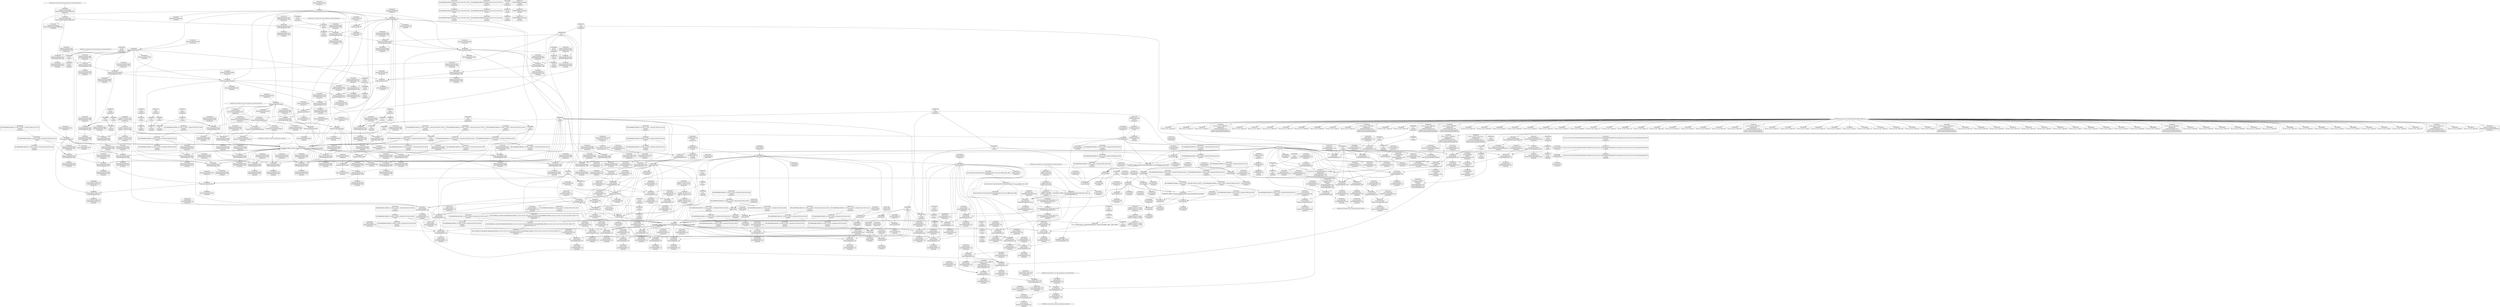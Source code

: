 digraph {
	CE0x49d7940 [shape=record,shape=Mrecord,label="{CE0x49d7940|ipc_has_perm:security|security/selinux/hooks.c,5131|*SummSink*}"]
	CE0x4a02ed0 [shape=record,shape=Mrecord,label="{CE0x4a02ed0|i32_3|*Constant*|*SummSource*}"]
	CE0x4a03610 [shape=record,shape=Mrecord,label="{CE0x4a03610|ipc_has_perm:tmp6|*LoadInst*|security/selinux/hooks.c,5134|*SummSink*}"]
	CE0x49a75f0 [shape=record,shape=Mrecord,label="{CE0x49a75f0|ipc_has_perm:tmp}"]
	CE0x49d5180 [shape=record,shape=Mrecord,label="{CE0x49d5180|avc_has_perm:ssid|Function::avc_has_perm&Arg::ssid::|*SummSink*}"]
	CE0x4a0e420 [shape=record,shape=Mrecord,label="{CE0x4a0e420|%struct.task_struct*_(%struct.task_struct**)*_asm_movq_%gs:$_1:P_,$0_,_r,im,_dirflag_,_fpsr_,_flags_|*SummSink*}"]
	CE0x49ce430 [shape=record,shape=Mrecord,label="{CE0x49ce430|GLOBAL:ipc_has_perm|*Constant*|*SummSource*}"]
	CE0x49a9720 [shape=record,shape=Mrecord,label="{CE0x49a9720|selinux_ipc_permission:entry|*SummSource*}"]
	CE0x49d0950 [shape=record,shape=Mrecord,label="{CE0x49d0950|ipc_has_perm:bb|*SummSink*}"]
	CE0x49b1de0 [shape=record,shape=Mrecord,label="{CE0x49b1de0|selinux_ipc_permission:bb}"]
	CE0x49d0f90 [shape=record,shape=Mrecord,label="{CE0x49d0f90|ipc_has_perm:tmp1|*SummSink*}"]
	CE0x49f3190 [shape=record,shape=Mrecord,label="{CE0x49f3190|current_sid:call4|security/selinux/hooks.c,218|*SummSink*}"]
	CE0x49d9150 [shape=record,shape=Mrecord,label="{CE0x49d9150|80:_i32,_112:_i8*,_:_CRE_21,22_}"]
	"CONST[source:2(external),value:2(dynamic)][purpose:{subject}][SrcIdx:5]"
	CE0x49fb510 [shape=record,shape=Mrecord,label="{CE0x49fb510|80:_i32,_112:_i8*,_:_CRE_56,57_}"]
	CE0x49fe9c0 [shape=record,shape=Mrecord,label="{CE0x49fe9c0|ipc_has_perm:tmp5|security/selinux/hooks.c,5131|*SummSink*}"]
	CE0x49c7ea0 [shape=record,shape=Mrecord,label="{CE0x49c7ea0|selinux_ipc_permission:av.1}"]
	CE0x4a1b270 [shape=record,shape=Mrecord,label="{CE0x4a1b270|i64*_getelementptr_inbounds_(_11_x_i64_,_11_x_i64_*___llvm_gcov_ctr125,_i64_0,_i64_8)|*Constant*|*SummSource*}"]
	CE0x49f4360 [shape=record,shape=Mrecord,label="{CE0x49f4360|COLLAPSED:_GCMRE_current_task_external_global_%struct.task_struct*:_elem_0::|security/selinux/hooks.c,218}"]
	CE0x49a8080 [shape=record,shape=Mrecord,label="{CE0x49a8080|ipc_has_perm:call|security/selinux/hooks.c,5129|*SummSource*}"]
	CE0x49fce30 [shape=record,shape=Mrecord,label="{CE0x49fce30|80:_i32,_112:_i8*,_:_CRE_96,100_|*MultipleSource*|security/selinux/hooks.c,5131|Function::ipc_has_perm&Arg::ipc_perms::|Function::selinux_ipc_permission&Arg::ipcp::}"]
	CE0x49c1450 [shape=record,shape=Mrecord,label="{CE0x49c1450|GLOBAL:__llvm_gcov_ctr293|Global_var:__llvm_gcov_ctr293|*SummSink*}"]
	"CONST[source:0(mediator),value:0(static)][purpose:{operation}][SrcIdx:4]"
	CE0x49bcd70 [shape=record,shape=Mrecord,label="{CE0x49bcd70|ipc_has_perm:tmp3|*SummSource*}"]
	CE0x4a10da0 [shape=record,shape=Mrecord,label="{CE0x4a10da0|current_sid:tmp7|security/selinux/hooks.c,218|*SummSource*}"]
	CE0x49b7230 [shape=record,shape=Mrecord,label="{CE0x49b7230|ipc_has_perm:tmp3}"]
	CE0x49a4660 [shape=record,shape=Mrecord,label="{CE0x49a4660|i32_146|*Constant*|*SummSink*}"]
	CE0x49c72e0 [shape=record,shape=Mrecord,label="{CE0x49c72e0|i64*_getelementptr_inbounds_(_12_x_i64_,_12_x_i64_*___llvm_gcov_ctr293,_i64_0,_i64_9)|*Constant*|*SummSink*}"]
	CE0x4a123e0 [shape=record,shape=Mrecord,label="{CE0x4a123e0|i64*_getelementptr_inbounds_(_11_x_i64_,_11_x_i64_*___llvm_gcov_ctr125,_i64_0,_i64_8)|*Constant*|*SummSink*}"]
	CE0x49d7510 [shape=record,shape=Mrecord,label="{CE0x49d7510|_call_void_lockdep_rcu_suspicious(i8*_getelementptr_inbounds_(_25_x_i8_,_25_x_i8_*_.str3,_i32_0,_i32_0),_i32_218,_i8*_getelementptr_inbounds_(_45_x_i8_,_45_x_i8_*_.str12,_i32_0,_i32_0))_#10,_!dbg_!27727|security/selinux/hooks.c,218}"]
	CE0x603a550 [shape=record,shape=Mrecord,label="{CE0x603a550|selinux_ipc_permission:conv|security/selinux/hooks.c,5488|*SummSink*}"]
	CE0x49f4530 [shape=record,shape=Mrecord,label="{CE0x49f4530|current_sid:cred|security/selinux/hooks.c,218|*SummSink*}"]
	CE0x49f4af0 [shape=record,shape=Mrecord,label="{CE0x49f4af0|i32_22|*Constant*}"]
	CE0x5e915c0 [shape=record,shape=Mrecord,label="{CE0x5e915c0|selinux_ipc_permission:if.then12}"]
	CE0x4a13930 [shape=record,shape=Mrecord,label="{CE0x4a13930|current_sid:tmp2|*SummSink*}"]
	CE0x4a0cb30 [shape=record,shape=Mrecord,label="{CE0x4a0cb30|current_sid:tmp3|*SummSink*}"]
	CE0x4a13220 [shape=record,shape=Mrecord,label="{CE0x4a13220|current_sid:tmp8|security/selinux/hooks.c,218|*SummSource*}"]
	CE0x49fb150 [shape=record,shape=Mrecord,label="{CE0x49fb150|80:_i32,_112:_i8*,_:_CRE_52,53_}"]
	CE0x4a11650 [shape=record,shape=Mrecord,label="{CE0x4a11650|current_sid:if.then|*SummSink*}"]
	CE0x4a17a80 [shape=record,shape=Mrecord,label="{CE0x4a17a80|current_sid:tmp}"]
	CE0x49ce540 [shape=record,shape=Mrecord,label="{CE0x49ce540|GLOBAL:ipc_has_perm|*Constant*|*SummSink*}"]
	CE0x4a189e0 [shape=record,shape=Mrecord,label="{CE0x4a189e0|i64*_getelementptr_inbounds_(_11_x_i64_,_11_x_i64_*___llvm_gcov_ctr125,_i64_0,_i64_0)|*Constant*}"]
	CE0x49f49c0 [shape=record,shape=Mrecord,label="{CE0x49f49c0|current_sid:tmp21|security/selinux/hooks.c,218|*SummSource*}"]
	CE0x49bebf0 [shape=record,shape=Mrecord,label="{CE0x49bebf0|selinux_ipc_permission:or8|security/selinux/hooks.c,5491|*SummSource*}"]
	CE0x4a38740 [shape=record,shape=Mrecord,label="{CE0x4a38740|get_current:tmp|*SummSink*}"]
	CE0x49a03b0 [shape=record,shape=Mrecord,label="{CE0x49a03b0|selinux_ipc_permission:tmp15|security/selinux/hooks.c,5493|*SummSource*}"]
	CE0x499d370 [shape=record,shape=Mrecord,label="{CE0x499d370|ipc_has_perm:tmp1}"]
	CE0x49cbf60 [shape=record,shape=Mrecord,label="{CE0x49cbf60|selinux_ipc_permission:tmp12|security/selinux/hooks.c,5491|*SummSource*}"]
	CE0x499d290 [shape=record,shape=Mrecord,label="{CE0x499d290|ipc_has_perm:tmp|*SummSink*}"]
	CE0x4a09800 [shape=record,shape=Mrecord,label="{CE0x4a09800|current_sid:tmp9|security/selinux/hooks.c,218|*SummSink*}"]
	CE0x49bdbd0 [shape=record,shape=Mrecord,label="{CE0x49bdbd0|i64_0|*Constant*}"]
	CE0x603a4e0 [shape=record,shape=Mrecord,label="{CE0x603a4e0|i32_292|*Constant*}"]
	CE0x49c2a60 [shape=record,shape=Mrecord,label="{CE0x49c2a60|selinux_ipc_permission:tmp8|security/selinux/hooks.c,5490|*SummSink*}"]
	CE0x49cf9d0 [shape=record,shape=Mrecord,label="{CE0x49cf9d0|_ret_i32_%call2,_!dbg_!27728|security/selinux/hooks.c,5136|*SummSource*}"]
	CE0x49d7730 [shape=record,shape=Mrecord,label="{CE0x49d7730|80:_i32,_112:_i8*,_:_CRE_0,1_}"]
	CE0x4a22da0 [shape=record,shape=Mrecord,label="{CE0x4a22da0|i8*_getelementptr_inbounds_(_25_x_i8_,_25_x_i8_*_.str3,_i32_0,_i32_0)|*Constant*|*SummSource*}"]
	CE0x499e1d0 [shape=record,shape=Mrecord,label="{CE0x499e1d0|current_sid:land.lhs.true}"]
	CE0x4a088b0 [shape=record,shape=Mrecord,label="{CE0x4a088b0|avc_has_perm:auditdata|Function::avc_has_perm&Arg::auditdata::|*SummSink*}"]
	CE0x49b46d0 [shape=record,shape=Mrecord,label="{CE0x49b46d0|GLOBAL:__llvm_gcov_ctr293|Global_var:__llvm_gcov_ctr293|*SummSource*}"]
	CE0x49f7350 [shape=record,shape=Mrecord,label="{CE0x49f7350|get_current:bb|*SummSource*}"]
	CE0x49c3120 [shape=record,shape=Mrecord,label="{CE0x49c3120|selinux_ipc_permission:conv2|security/selinux/hooks.c,5489|*SummSink*}"]
	CE0x49bf5a0 [shape=record,shape=Mrecord,label="{CE0x49bf5a0|selinux_ipc_permission:av.0|*SummSink*}"]
	CE0x49b3c30 [shape=record,shape=Mrecord,label="{CE0x49b3c30|selinux_ipc_permission:tmp11|security/selinux/hooks.c,5490|*SummSource*}"]
	CE0x4a20880 [shape=record,shape=Mrecord,label="{CE0x4a20880|i8*_getelementptr_inbounds_(_45_x_i8_,_45_x_i8_*_.str12,_i32_0,_i32_0)|*Constant*|*SummSink*}"]
	CE0x49b77c0 [shape=record,shape=Mrecord,label="{CE0x49b77c0|i32_10|*Constant*|*SummSink*}"]
	CE0x49a4100 [shape=record,shape=Mrecord,label="{CE0x49a4100|GLOBAL:current_task|Global_var:current_task|*SummSink*}"]
	CE0x49bdd70 [shape=record,shape=Mrecord,label="{CE0x49bdd70|current_sid:tmp4|security/selinux/hooks.c,218|*SummSource*}"]
	CE0x665a770 [shape=record,shape=Mrecord,label="{CE0x665a770|i64*_getelementptr_inbounds_(_12_x_i64_,_12_x_i64_*___llvm_gcov_ctr293,_i64_0,_i64_0)|*Constant*|*SummSink*}"]
	CE0x49f54b0 [shape=record,shape=Mrecord,label="{CE0x49f54b0|current_sid:tmp23|security/selinux/hooks.c,218}"]
	CE0x49c07c0 [shape=record,shape=Mrecord,label="{CE0x49c07c0|i64_7|*Constant*|*SummSource*}"]
	CE0x49fb330 [shape=record,shape=Mrecord,label="{CE0x49fb330|80:_i32,_112:_i8*,_:_CRE_54,55_}"]
	CE0x49cb750 [shape=record,shape=Mrecord,label="{CE0x49cb750|i64_8|*Constant*}"]
	CE0x49a3e60 [shape=record,shape=Mrecord,label="{CE0x49a3e60|i64*_getelementptr_inbounds_(_12_x_i64_,_12_x_i64_*___llvm_gcov_ctr293,_i64_0,_i64_3)|*Constant*|*SummSource*}"]
	"CONST[source:2(external),value:0(static)][purpose:{operation}][SrcIdx:0]"
	CE0x49d87f0 [shape=record,shape=Mrecord,label="{CE0x49d87f0|80:_i32,_112:_i8*,_:_CRE_11,12_}"]
	CE0x4a08a30 [shape=record,shape=Mrecord,label="{CE0x4a08a30|_ret_i32_%retval.0,_!dbg_!27728|security/selinux/avc.c,775|*SummSource*}"]
	CE0x49f7600 [shape=record,shape=Mrecord,label="{CE0x49f7600|i64*_getelementptr_inbounds_(_2_x_i64_,_2_x_i64_*___llvm_gcov_ctr98,_i64_0,_i64_0)|*Constant*}"]
	CE0x4a18b80 [shape=record,shape=Mrecord,label="{CE0x4a18b80|i64*_getelementptr_inbounds_(_11_x_i64_,_11_x_i64_*___llvm_gcov_ctr125,_i64_0,_i64_0)|*Constant*|*SummSource*}"]
	CE0x49d76c0 [shape=record,shape=Mrecord,label="{CE0x49d76c0|i32_218|*Constant*|*SummSink*}"]
	CE0x4a231c0 [shape=record,shape=Mrecord,label="{CE0x4a231c0|GLOBAL:lockdep_rcu_suspicious|*Constant*|*SummSource*}"]
	CE0x49f57d0 [shape=record,shape=Mrecord,label="{CE0x49f57d0|current_sid:tmp23|security/selinux/hooks.c,218|*SummSource*}"]
	CE0x4a15590 [shape=record,shape=Mrecord,label="{CE0x4a15590|current_sid:tmp12|security/selinux/hooks.c,218|*SummSink*}"]
	CE0x49d0ef0 [shape=record,shape=Mrecord,label="{CE0x49d0ef0|i32_1|*Constant*}"]
	CE0x49a3720 [shape=record,shape=Mrecord,label="{CE0x49a3720|selinux_ipc_permission:if.end|*SummSource*}"]
	CE0x49caa80 [shape=record,shape=Mrecord,label="{CE0x49caa80|i64_1|*Constant*}"]
	CE0x4a0ffb0 [shape=record,shape=Mrecord,label="{CE0x4a0ffb0|i64_3|*Constant*}"]
	CE0x49c39f0 [shape=record,shape=Mrecord,label="{CE0x49c39f0|selinux_ipc_permission:tmp7|security/selinux/hooks.c,5489|*SummSource*}"]
	CE0x49c8c80 [shape=record,shape=Mrecord,label="{CE0x49c8c80|selinux_ipc_permission:tmp10|security/selinux/hooks.c,5490}"]
	CE0x49b0fe0 [shape=record,shape=Mrecord,label="{CE0x49b0fe0|get_current:tmp1|*SummSink*}"]
	CE0x49fad90 [shape=record,shape=Mrecord,label="{CE0x49fad90|80:_i32,_112:_i8*,_:_CRE_48,49_}"]
	CE0x49b2580 [shape=record,shape=Mrecord,label="{CE0x49b2580|selinux_ipc_permission:tmp20|security/selinux/hooks.c,5496|*SummSink*}"]
	CE0x4a19a20 [shape=record,shape=Mrecord,label="{CE0x4a19a20|current_sid:do.end|*SummSink*}"]
	CE0x4a0e7c0 [shape=record,shape=Mrecord,label="{CE0x4a0e7c0|get_current:tmp2}"]
	CE0x49a4e50 [shape=record,shape=Mrecord,label="{CE0x49a4e50|selinux_ipc_permission:tmp5|security/selinux/hooks.c,5488|*SummSink*}"]
	CE0x49b7940 [shape=record,shape=Mrecord,label="{CE0x49b7940|i32_0|*Constant*}"]
	CE0x4a18d30 [shape=record,shape=Mrecord,label="{CE0x4a18d30|i64*_getelementptr_inbounds_(_11_x_i64_,_11_x_i64_*___llvm_gcov_ctr125,_i64_0,_i64_0)|*Constant*|*SummSink*}"]
	CE0x49c84f0 [shape=record,shape=Mrecord,label="{CE0x49c84f0|i64_2|*Constant*|*SummSink*}"]
	CE0x49d99c0 [shape=record,shape=Mrecord,label="{CE0x49d99c0|80:_i32,_112:_i8*,_:_CRE_30,31_}"]
	CE0x49f32c0 [shape=record,shape=Mrecord,label="{CE0x49f32c0|GLOBAL:get_current|*Constant*}"]
	CE0x4a0a940 [shape=record,shape=Mrecord,label="{CE0x4a0a940|i1_true|*Constant*}"]
	CE0x4a23090 [shape=record,shape=Mrecord,label="{CE0x4a23090|GLOBAL:lockdep_rcu_suspicious|*Constant*}"]
	CE0x4a071d0 [shape=record,shape=Mrecord,label="{CE0x4a071d0|ipc_has_perm:tmp8|security/selinux/hooks.c,5136|*SummSink*}"]
	CE0x49be6b0 [shape=record,shape=Mrecord,label="{CE0x49be6b0|selinux_ipc_permission:return|*SummSink*}"]
	CE0x4a14e50 [shape=record,shape=Mrecord,label="{CE0x4a14e50|current_sid:tmp13|security/selinux/hooks.c,218|*SummSink*}"]
	CE0x49fd4a0 [shape=record,shape=Mrecord,label="{CE0x49fd4a0|ipc_has_perm:tmp4|*LoadInst*|security/selinux/hooks.c,5131|*SummSource*}"]
	CE0x49c8640 [shape=record,shape=Mrecord,label="{CE0x49c8640|selinux_ipc_permission:tmp2|security/selinux/hooks.c,5488}"]
	CE0x49d7c70 [shape=record,shape=Mrecord,label="{CE0x49d7c70|80:_i32,_112:_i8*,_:_CRE_1,2_}"]
	CE0x4a03580 [shape=record,shape=Mrecord,label="{CE0x4a03580|ipc_has_perm:tmp6|*LoadInst*|security/selinux/hooks.c,5134|*SummSource*}"]
	CE0x49c6aa0 [shape=record,shape=Mrecord,label="{CE0x49c6aa0|selinux_ipc_permission:conv3|security/selinux/hooks.c,5490|*SummSource*}"]
	CE0x49ced30 [shape=record,shape=Mrecord,label="{CE0x49ced30|selinux_ipc_permission:ipcp|Function::selinux_ipc_permission&Arg::ipcp::|*SummSink*}"]
	CE0x4a02e60 [shape=record,shape=Mrecord,label="{CE0x4a02e60|i32_3|*Constant*}"]
	CE0x49f5d00 [shape=record,shape=Mrecord,label="{CE0x49f5d00|i32_1|*Constant*}"]
	CE0x49cf1e0 [shape=record,shape=Mrecord,label="{CE0x49cf1e0|ipc_has_perm:ipc_perms|Function::ipc_has_perm&Arg::ipc_perms::|*SummSource*}"]
	CE0x4a06c10 [shape=record,shape=Mrecord,label="{CE0x4a06c10|ipc_has_perm:sclass|security/selinux/hooks.c,5136|*SummSource*}"]
	CE0x49cab60 [shape=record,shape=Mrecord,label="{CE0x49cab60|current_sid:tmp1|*SummSource*}"]
	CE0x49c9e80 [shape=record,shape=Mrecord,label="{CE0x49c9e80|i64*_getelementptr_inbounds_(_2_x_i64_,_2_x_i64_*___llvm_gcov_ctr294,_i64_0,_i64_1)|*Constant*}"]
	CE0x499cbb0 [shape=record,shape=Mrecord,label="{CE0x499cbb0|_call_void_mcount()_#3|*SummSource*}"]
	CE0x49d5560 [shape=record,shape=Mrecord,label="{CE0x49d5560|avc_has_perm:tsid|Function::avc_has_perm&Arg::tsid::|*SummSink*}"]
	CE0x49cec90 [shape=record,shape=Mrecord,label="{CE0x49cec90|selinux_ipc_permission:ipcp|Function::selinux_ipc_permission&Arg::ipcp::|*SummSource*}"]
	CE0x49bd570 [shape=record,shape=Mrecord,label="{CE0x49bd570|current_sid:entry|*SummSink*}"]
	CE0x4a05890 [shape=record,shape=Mrecord,label="{CE0x4a05890|ipc_has_perm:sid1|security/selinux/hooks.c,5136}"]
	CE0x49bfac0 [shape=record,shape=Mrecord,label="{CE0x49bfac0|i64*_getelementptr_inbounds_(_12_x_i64_,_12_x_i64_*___llvm_gcov_ctr293,_i64_0,_i64_3)|*Constant*|*SummSink*}"]
	CE0x4a0adf0 [shape=record,shape=Mrecord,label="{CE0x4a0adf0|get_current:tmp3|*SummSink*}"]
	CE0x49c5550 [shape=record,shape=Mrecord,label="{CE0x49c5550|selinux_ipc_permission:and4|security/selinux/hooks.c,5490}"]
	CE0x49c50a0 [shape=record,shape=Mrecord,label="{CE0x49c50a0|i64_128|*Constant*}"]
	CE0x4a02c00 [shape=record,shape=Mrecord,label="{CE0x4a02c00|i8_4|*Constant*|*SummSink*}"]
	CE0x49ca0a0 [shape=record,shape=Mrecord,label="{CE0x49ca0a0|ipc_has_perm:ad|security/selinux/hooks.c, 5128|*SummSource*}"]
	CE0x4a0d360 [shape=record,shape=Mrecord,label="{CE0x4a0d360|current_sid:tmp5|security/selinux/hooks.c,218|*SummSource*}"]
	CE0x4a10540 [shape=record,shape=Mrecord,label="{CE0x4a10540|current_sid:call|security/selinux/hooks.c,218|*SummSink*}"]
	CE0x49b8d80 [shape=record,shape=Mrecord,label="{CE0x49b8d80|i64_256|*Constant*}"]
	CE0x49c99b0 [shape=record,shape=Mrecord,label="{CE0x49c99b0|current_sid:call|security/selinux/hooks.c,218}"]
	CE0x49d8ac0 [shape=record,shape=Mrecord,label="{CE0x49d8ac0|80:_i32,_112:_i8*,_:_CRE_14,15_}"]
	CE0x4a222d0 [shape=record,shape=Mrecord,label="{CE0x4a222d0|current_sid:tmp19|security/selinux/hooks.c,218|*SummSink*}"]
	CE0x49b1410 [shape=record,shape=Mrecord,label="{CE0x49b1410|selinux_ipc_permission:tmp9|security/selinux/hooks.c,5490|*SummSink*}"]
	CE0x4a0d1b0 [shape=record,shape=Mrecord,label="{CE0x4a0d1b0|GLOBAL:__llvm_gcov_ctr125|Global_var:__llvm_gcov_ctr125|*SummSink*}"]
	CE0x49b0580 [shape=record,shape=Mrecord,label="{CE0x49b0580|selinux_ipc_permission:and|security/selinux/hooks.c,5488}"]
	CE0x4a17b60 [shape=record,shape=Mrecord,label="{CE0x4a17b60|current_sid:tmp|*SummSource*}"]
	CE0x49c4830 [shape=record,shape=Mrecord,label="{CE0x49c4830|selinux_ipc_permission:tmp17|security/selinux/hooks.c,5493}"]
	CE0x4a17330 [shape=record,shape=Mrecord,label="{CE0x4a17330|current_sid:tmp10|security/selinux/hooks.c,218|*SummSource*}"]
	CE0x49b2c30 [shape=record,shape=Mrecord,label="{CE0x49b2c30|selinux_ipc_permission:tmp21|security/selinux/hooks.c,5496|*SummSink*}"]
	CE0x4a0ad80 [shape=record,shape=Mrecord,label="{CE0x4a0ad80|get_current:tmp3|*SummSource*}"]
	CE0x4a06350 [shape=record,shape=Mrecord,label="{CE0x4a06350|ipc_has_perm:tmp7|security/selinux/hooks.c,5136}"]
	CE0x4a125f0 [shape=record,shape=Mrecord,label="{CE0x4a125f0|i64*_getelementptr_inbounds_(_11_x_i64_,_11_x_i64_*___llvm_gcov_ctr125,_i64_0,_i64_8)|*Constant*}"]
	CE0x49c7780 [shape=record,shape=Mrecord,label="{CE0x49c7780|selinux_ipc_permission:tmp18|security/selinux/hooks.c,5494}"]
	CE0x4a224c0 [shape=record,shape=Mrecord,label="{CE0x4a224c0|current_sid:tmp20|security/selinux/hooks.c,218|*SummSource*}"]
	CE0x499dc90 [shape=record,shape=Mrecord,label="{CE0x499dc90|i64*_getelementptr_inbounds_(_2_x_i64_,_2_x_i64_*___llvm_gcov_ctr294,_i64_0,_i64_0)|*Constant*|*SummSink*}"]
	CE0x49d5290 [shape=record,shape=Mrecord,label="{CE0x49d5290|avc_has_perm:tsid|Function::avc_has_perm&Arg::tsid::}"]
	CE0x49be770 [shape=record,shape=Mrecord,label="{CE0x49be770|i64*_getelementptr_inbounds_(_12_x_i64_,_12_x_i64_*___llvm_gcov_ctr293,_i64_0,_i64_0)|*Constant*}"]
	CE0x49fc500 [shape=record,shape=Mrecord,label="{CE0x49fc500|80:_i32,_112:_i8*,_:_CRE_76,80_|*MultipleSource*|security/selinux/hooks.c,5131|Function::ipc_has_perm&Arg::ipc_perms::|Function::selinux_ipc_permission&Arg::ipcp::}"]
	CE0x49c30b0 [shape=record,shape=Mrecord,label="{CE0x49c30b0|selinux_ipc_permission:conv2|security/selinux/hooks.c,5489|*SummSource*}"]
	CE0x49f3870 [shape=record,shape=Mrecord,label="{CE0x49f3870|get_current:entry}"]
	CE0x49b43d0 [shape=record,shape=Mrecord,label="{CE0x49b43d0|i64_0|*Constant*}"]
	CE0x4a07e80 [shape=record,shape=Mrecord,label="{CE0x4a07e80|avc_has_perm:tclass|Function::avc_has_perm&Arg::tclass::|*SummSink*}"]
	CE0x49c5f20 [shape=record,shape=Mrecord,label="{CE0x49c5f20|selinux_ipc_permission:entry}"]
	CE0x49c58d0 [shape=record,shape=Mrecord,label="{CE0x49c58d0|selinux_ipc_permission:flag|Function::selinux_ipc_permission&Arg::flag::}"]
	CE0x49b36c0 [shape=record,shape=Mrecord,label="{CE0x49b36c0|i32_0|*Constant*}"]
	CE0x49f3560 [shape=record,shape=Mrecord,label="{CE0x49f3560|GLOBAL:get_current|*Constant*|*SummSource*}"]
	CE0x4a207a0 [shape=record,shape=Mrecord,label="{CE0x4a207a0|i8*_getelementptr_inbounds_(_45_x_i8_,_45_x_i8_*_.str12,_i32_0,_i32_0)|*Constant*}"]
	CE0x4a0f2e0 [shape=record,shape=Mrecord,label="{CE0x4a0f2e0|i64_5|*Constant*}"]
	CE0x49c0900 [shape=record,shape=Mrecord,label="{CE0x49c0900|i64_7|*Constant*|*SummSink*}"]
	CE0x49d3760 [shape=record,shape=Mrecord,label="{CE0x49d3760|selinux_ipc_permission:tmp6|security/selinux/hooks.c,5489|*SummSource*}"]
	"CONST[source:0(mediator),value:2(dynamic)][purpose:{object}]"
	CE0x4a0e830 [shape=record,shape=Mrecord,label="{CE0x4a0e830|current_sid:tobool1|security/selinux/hooks.c,218}"]
	CE0x49d2380 [shape=record,shape=Mrecord,label="{CE0x49d2380|selinux_ipc_permission:retval.0|*SummSource*}"]
	CE0x49b5350 [shape=record,shape=Mrecord,label="{CE0x49b5350|i64_4|*Constant*|*SummSource*}"]
	CE0x4a15f90 [shape=record,shape=Mrecord,label="{CE0x4a15f90|current_sid:bb|*SummSource*}"]
	CE0x4a0e060 [shape=record,shape=Mrecord,label="{CE0x4a0e060|current_sid:tmp6|security/selinux/hooks.c,218}"]
	CE0x49fd680 [shape=record,shape=Mrecord,label="{CE0x49fd680|ipc_has_perm:tmp4|*LoadInst*|security/selinux/hooks.c,5131|*SummSink*}"]
	CE0x49b6790 [shape=record,shape=Mrecord,label="{CE0x49b6790|get_current:tmp4|./arch/x86/include/asm/current.h,14|*SummSource*}"]
	CE0x49d6650 [shape=record,shape=Mrecord,label="{CE0x49d6650|i64*_getelementptr_inbounds_(_12_x_i64_,_12_x_i64_*___llvm_gcov_ctr293,_i64_0,_i64_10)|*Constant*|*SummSink*}"]
	CE0x4a1a3b0 [shape=record,shape=Mrecord,label="{CE0x4a1a3b0|current_sid:tobool1|security/selinux/hooks.c,218|*SummSource*}"]
	CE0x49d9ab0 [shape=record,shape=Mrecord,label="{CE0x49d9ab0|80:_i32,_112:_i8*,_:_CRE_31,32_}"]
	CE0x49d6850 [shape=record,shape=Mrecord,label="{CE0x49d6850|current_sid:tmp16|security/selinux/hooks.c,218}"]
	CE0x49d5930 [shape=record,shape=Mrecord,label="{CE0x49d5930|selinux_ipc_permission:tmp19|security/selinux/hooks.c,5494}"]
	CE0x49caf90 [shape=record,shape=Mrecord,label="{CE0x49caf90|selinux_ipc_permission:conv3|security/selinux/hooks.c,5490}"]
	CE0x49a3a10 [shape=record,shape=Mrecord,label="{CE0x49a3a10|get_current:tmp|*SummSource*}"]
	CE0x49b3d60 [shape=record,shape=Mrecord,label="{CE0x49b3d60|selinux_ipc_permission:tmp11|security/selinux/hooks.c,5490|*SummSink*}"]
	CE0x49da7e0 [shape=record,shape=Mrecord,label="{CE0x49da7e0|i64*_getelementptr_inbounds_(_12_x_i64_,_12_x_i64_*___llvm_gcov_ctr293,_i64_0,_i64_6)|*Constant*|*SummSource*}"]
	CE0x49faca0 [shape=record,shape=Mrecord,label="{CE0x49faca0|80:_i32,_112:_i8*,_:_CRE_47,48_}"]
	CE0x49d6c50 [shape=record,shape=Mrecord,label="{CE0x49d6c50|current_sid:tmp16|security/selinux/hooks.c,218|*SummSink*}"]
	CE0x4a19480 [shape=record,shape=Mrecord,label="{CE0x4a19480|current_sid:tmp12|security/selinux/hooks.c,218|*SummSource*}"]
	CE0x4a18470 [shape=record,shape=Mrecord,label="{CE0x4a18470|current_sid:tmp11|security/selinux/hooks.c,218|*SummSource*}"]
	CE0x49b5060 [shape=record,shape=Mrecord,label="{CE0x49b5060|i64_4|*Constant*}"]
	CE0x49b0a60 [shape=record,shape=Mrecord,label="{CE0x49b0a60|selinux_ipc_permission:tobool5|security/selinux/hooks.c,5490|*SummSink*}"]
	CE0x49fccd0 [shape=record,shape=Mrecord,label="{CE0x49fccd0|80:_i32,_112:_i8*,_:_CRE_92,96_|*MultipleSource*|security/selinux/hooks.c,5131|Function::ipc_has_perm&Arg::ipc_perms::|Function::selinux_ipc_permission&Arg::ipcp::}"]
	CE0x49c4240 [shape=record,shape=Mrecord,label="{CE0x49c4240|ipc_has_perm:tmp2|*SummSource*}"]
	CE0x49fcba0 [shape=record,shape=Mrecord,label="{CE0x49fcba0|80:_i32,_112:_i8*,_:_CRE_88,92_|*MultipleSource*|security/selinux/hooks.c,5131|Function::ipc_has_perm&Arg::ipc_perms::|Function::selinux_ipc_permission&Arg::ipcp::}"]
	CE0x4a0f050 [shape=record,shape=Mrecord,label="{CE0x4a0f050|i64_4|*Constant*}"]
	CE0x4a06e70 [shape=record,shape=Mrecord,label="{CE0x4a06e70|ipc_has_perm:tmp8|security/selinux/hooks.c,5136}"]
	CE0x49c42b0 [shape=record,shape=Mrecord,label="{CE0x49c42b0|ipc_has_perm:tmp2|*SummSink*}"]
	CE0x49f3aa0 [shape=record,shape=Mrecord,label="{CE0x49f3aa0|_ret_%struct.task_struct*_%tmp4,_!dbg_!27714|./arch/x86/include/asm/current.h,14|*SummSource*}"]
	CE0x49ceae0 [shape=record,shape=Mrecord,label="{CE0x49ceae0|selinux_ipc_permission:ipcp|Function::selinux_ipc_permission&Arg::ipcp::}"]
	CE0x49b2fa0 [shape=record,shape=Mrecord,label="{CE0x49b2fa0|selinux_ipc_permission:call|security/selinux/hooks.c,5496}"]
	CE0x49d0660 [shape=record,shape=Mrecord,label="{CE0x49d0660|_ret_i32_%retval.0,_!dbg_!27733|security/selinux/hooks.c,5497|*SummSource*}"]
	CE0x4a10020 [shape=record,shape=Mrecord,label="{CE0x4a10020|i64_3|*Constant*|*SummSource*}"]
	CE0x49c0e80 [shape=record,shape=Mrecord,label="{CE0x49c0e80|i32_292|*Constant*|*SummSink*}"]
	CE0x49fb600 [shape=record,shape=Mrecord,label="{CE0x49fb600|80:_i32,_112:_i8*,_:_CRE_57,58_}"]
	CE0x4a08bf0 [shape=record,shape=Mrecord,label="{CE0x4a08bf0|_ret_i32_%retval.0,_!dbg_!27728|security/selinux/avc.c,775|*SummSink*}"]
	CE0x49f64f0 [shape=record,shape=Mrecord,label="{CE0x49f64f0|0:_i32,_4:_i32,_8:_i32,_12:_i32,_:_CMRE_4,8_|*MultipleSource*|security/selinux/hooks.c,218|security/selinux/hooks.c,218|security/selinux/hooks.c,220}"]
	CE0x499e790 [shape=record,shape=Mrecord,label="{CE0x499e790|i64_2|*Constant*|*SummSource*}"]
	CE0x4a19d30 [shape=record,shape=Mrecord,label="{CE0x4a19d30|current_sid:do.body|*SummSink*}"]
	CE0x49add50 [shape=record,shape=Mrecord,label="{CE0x49add50|_call_void_mcount()_#3}"]
	CE0x499dfd0 [shape=record,shape=Mrecord,label="{CE0x499dfd0|current_sid:land.lhs.true2}"]
	CE0x49a90f0 [shape=record,shape=Mrecord,label="{CE0x49a90f0|selinux_ipc_permission:entry|*SummSink*}"]
	CE0x49c83d0 [shape=record,shape=Mrecord,label="{CE0x49c83d0|selinux_ipc_permission:tobool|security/selinux/hooks.c,5488|*SummSource*}"]
	CE0x49cbfd0 [shape=record,shape=Mrecord,label="{CE0x49cbfd0|selinux_ipc_permission:tmp12|security/selinux/hooks.c,5491|*SummSink*}"]
	CE0x49b3010 [shape=record,shape=Mrecord,label="{CE0x49b3010|selinux_ipc_permission:call|security/selinux/hooks.c,5496|*SummSource*}"]
	CE0x4a052e0 [shape=record,shape=Mrecord,label="{CE0x4a052e0|ipc_has_perm:u|security/selinux/hooks.c,5134|*SummSink*}"]
	CE0x49b4360 [shape=record,shape=Mrecord,label="{CE0x49b4360|selinux_ipc_permission:tmp2|security/selinux/hooks.c,5488|*SummSource*}"]
	CE0x49f40f0 [shape=record,shape=Mrecord,label="{CE0x49f40f0|i32_78|*Constant*}"]
	CE0x49acdc0 [shape=record,shape=Mrecord,label="{CE0x49acdc0|selinux_ipc_permission:tmp3|security/selinux/hooks.c,5488|*SummSink*}"]
	CE0x49f4460 [shape=record,shape=Mrecord,label="{CE0x49f4460|current_sid:cred|security/selinux/hooks.c,218|*SummSource*}"]
	CE0x49ca030 [shape=record,shape=Mrecord,label="{CE0x49ca030|ipc_has_perm:ad|security/selinux/hooks.c, 5128}"]
	CE0x4a08260 [shape=record,shape=Mrecord,label="{CE0x4a08260|avc_has_perm:requested|Function::avc_has_perm&Arg::requested::}"]
	CE0x665a850 [shape=record,shape=Mrecord,label="{CE0x665a850|selinux_ipc_permission:tmp|*SummSource*}"]
	CE0x4a15db0 [shape=record,shape=Mrecord,label="{CE0x4a15db0|current_sid:land.lhs.true|*SummSource*}"]
	CE0x49bf170 [shape=record,shape=Mrecord,label="{CE0x49bf170|selinux_ipc_permission:if.end13}"]
	CE0x49da230 [shape=record,shape=Mrecord,label="{CE0x49da230|80:_i32,_112:_i8*,_:_CRE_39,40_}"]
	CE0x4a09520 [shape=record,shape=Mrecord,label="{CE0x4a09520|current_sid:tmp9|security/selinux/hooks.c,218}"]
	CE0x49f4d90 [shape=record,shape=Mrecord,label="{CE0x49f4d90|current_sid:security|security/selinux/hooks.c,218}"]
	CE0x49fa8f0 [shape=record,shape=Mrecord,label="{CE0x49fa8f0|i32_22|*Constant*|*SummSink*}"]
	CE0x49b6590 [shape=record,shape=Mrecord,label="{CE0x49b6590|current_sid:tobool|security/selinux/hooks.c,218}"]
	CE0x49c6bc0 [shape=record,shape=Mrecord,label="{CE0x49c6bc0|selinux_ipc_permission:conv3|security/selinux/hooks.c,5490|*SummSink*}"]
	CE0x49bca90 [shape=record,shape=Mrecord,label="{CE0x49bca90|i64_256|*Constant*|*SummSink*}"]
	CE0x49acb50 [shape=record,shape=Mrecord,label="{CE0x49acb50|selinux_ipc_permission:tmp3|security/selinux/hooks.c,5488|*SummSource*}"]
	CE0x49d1720 [shape=record,shape=Mrecord,label="{CE0x49d1720|ipc_has_perm:bb|*SummSource*}"]
	CE0x4a17af0 [shape=record,shape=Mrecord,label="{CE0x4a17af0|COLLAPSED:_GCMRE___llvm_gcov_ctr125_internal_global_11_x_i64_zeroinitializer:_elem_0:default:}"]
	CE0x4a1a4e0 [shape=record,shape=Mrecord,label="{CE0x4a1a4e0|current_sid:tobool1|security/selinux/hooks.c,218|*SummSink*}"]
	CE0x4a0fd50 [shape=record,shape=Mrecord,label="{CE0x4a0fd50|current_sid:tobool|security/selinux/hooks.c,218|*SummSource*}"]
	CE0x4a0aeb0 [shape=record,shape=Mrecord,label="{CE0x4a0aeb0|_call_void_mcount()_#3}"]
	CE0x49a08f0 [shape=record,shape=Mrecord,label="{CE0x49a08f0|selinux_ipc_permission:if.then}"]
	CE0x4a0fa80 [shape=record,shape=Mrecord,label="{CE0x4a0fa80|get_current:tmp2|*SummSource*}"]
	CE0x49c0320 [shape=record,shape=Mrecord,label="{CE0x49c0320|selinux_ipc_permission:return|*SummSource*}"]
	CE0x4a11950 [shape=record,shape=Mrecord,label="{CE0x4a11950|get_current:tmp4|./arch/x86/include/asm/current.h,14}"]
	CE0x49d8250 [shape=record,shape=Mrecord,label="{CE0x49d8250|80:_i32,_112:_i8*,_:_CRE_5,6_}"]
	CE0x4a05d00 [shape=record,shape=Mrecord,label="{CE0x4a05d00|ipc_has_perm:sid1|security/selinux/hooks.c,5136|*SummSink*}"]
	CE0x4a0a690 [shape=record,shape=Mrecord,label="{CE0x4a0a690|current_sid:tmp14|security/selinux/hooks.c,218|*SummSource*}"]
	CE0x49f4e70 [shape=record,shape=Mrecord,label="{CE0x49f4e70|current_sid:security|security/selinux/hooks.c,218|*SummSink*}"]
	CE0x4a064c0 [shape=record,shape=Mrecord,label="{CE0x4a064c0|ipc_has_perm:sclass|security/selinux/hooks.c,5136}"]
	CE0x4a22b50 [shape=record,shape=Mrecord,label="{CE0x4a22b50|i8*_getelementptr_inbounds_(_25_x_i8_,_25_x_i8_*_.str3,_i32_0,_i32_0)|*Constant*}"]
	CE0x49adb90 [shape=record,shape=Mrecord,label="{CE0x49adb90|selinux_ipc_permission:if.then6|*SummSink*}"]
	CE0x49d4900 [shape=record,shape=Mrecord,label="{CE0x49d4900|i32_3|*Constant*|*SummSink*}"]
	CE0x49ae160 [shape=record,shape=Mrecord,label="{CE0x49ae160|GLOBAL:current_task|Global_var:current_task}"]
	CE0x49da140 [shape=record,shape=Mrecord,label="{CE0x49da140|80:_i32,_112:_i8*,_:_CRE_38,39_}"]
	CE0x49a6fd0 [shape=record,shape=Mrecord,label="{CE0x49a6fd0|selinux_ipc_permission:if.end10}"]
	CE0x49c2c90 [shape=record,shape=Mrecord,label="{CE0x49c2c90|selinux_ipc_permission:tmp4|security/selinux/hooks.c,5488|*SummSource*}"]
	CE0x49f4160 [shape=record,shape=Mrecord,label="{CE0x49f4160|i32_78|*Constant*|*SummSink*}"]
	CE0x49c2950 [shape=record,shape=Mrecord,label="{CE0x49c2950|selinux_ipc_permission:tmp8|security/selinux/hooks.c,5490|*SummSource*}"]
	CE0x49f5fe0 [shape=record,shape=Mrecord,label="{CE0x49f5fe0|current_sid:sid|security/selinux/hooks.c,220|*SummSource*}"]
	CE0x49d75f0 [shape=record,shape=Mrecord,label="{CE0x49d75f0|_call_void_lockdep_rcu_suspicious(i8*_getelementptr_inbounds_(_25_x_i8_,_25_x_i8_*_.str3,_i32_0,_i32_0),_i32_218,_i8*_getelementptr_inbounds_(_45_x_i8_,_45_x_i8_*_.str12,_i32_0,_i32_0))_#10,_!dbg_!27727|security/selinux/hooks.c,218|*SummSink*}"]
	CE0x49bc960 [shape=record,shape=Mrecord,label="{CE0x49bc960|i64_256|*Constant*|*SummSource*}"]
	CE0x49c9dc0 [shape=record,shape=Mrecord,label="{CE0x49c9dc0|i32_1|*Constant*|*SummSource*}"]
	CE0x49b18b0 [shape=record,shape=Mrecord,label="{CE0x49b18b0|i64*_getelementptr_inbounds_(_2_x_i64_,_2_x_i64_*___llvm_gcov_ctr98,_i64_0,_i64_1)|*Constant*}"]
	CE0x49a06a0 [shape=record,shape=Mrecord,label="{CE0x49a06a0|selinux_ipc_permission:tmp16|security/selinux/hooks.c,5493}"]
	CE0x4a0b9d0 [shape=record,shape=Mrecord,label="{CE0x4a0b9d0|current_sid:tmp6|security/selinux/hooks.c,218|*SummSink*}"]
	CE0x49d1950 [shape=record,shape=Mrecord,label="{CE0x49d1950|GLOBAL:current_sid|*Constant*}"]
	CE0x4a09320 [shape=record,shape=Mrecord,label="{CE0x4a09320|current_sid:if.end|*SummSource*}"]
	CE0x49d8610 [shape=record,shape=Mrecord,label="{CE0x49d8610|80:_i32,_112:_i8*,_:_CRE_9,10_}"]
	CE0x49d9510 [shape=record,shape=Mrecord,label="{CE0x49d9510|80:_i32,_112:_i8*,_:_CRE_25,26_}"]
	CE0x49d05f0 [shape=record,shape=Mrecord,label="{CE0x49d05f0|_ret_i32_%retval.0,_!dbg_!27733|security/selinux/hooks.c,5497}"]
	CE0x49c1690 [shape=record,shape=Mrecord,label="{CE0x49c1690|i64_0|*Constant*|*SummSink*}"]
	CE0x4a11550 [shape=record,shape=Mrecord,label="{CE0x4a11550|current_sid:if.then|*SummSource*}"]
	CE0x49d9420 [shape=record,shape=Mrecord,label="{CE0x49d9420|80:_i32,_112:_i8*,_:_CRE_24,25_}"]
	CE0x49af590 [shape=record,shape=Mrecord,label="{CE0x49af590|selinux_ipc_permission:conv7|security/selinux/hooks.c,5491|*SummSink*}"]
	CE0x49a9a10 [shape=record,shape=Mrecord,label="{CE0x49a9a10|selinux_ipc_permission:tmp13|security/selinux/hooks.c,5491|*SummSource*}"]
	CE0x49bd480 [shape=record,shape=Mrecord,label="{CE0x49bd480|current_sid:entry|*SummSource*}"]
	CE0x49cf640 [shape=record,shape=Mrecord,label="{CE0x49cf640|ipc_has_perm:perms|Function::ipc_has_perm&Arg::perms::|*SummSink*}"]
	"CONST[source:2(external),value:0(static)][purpose:{operation}][SrcIdx:1]"
	CE0x49c9670 [shape=record,shape=Mrecord,label="{CE0x49c9670|i64*_getelementptr_inbounds_(_12_x_i64_,_12_x_i64_*___llvm_gcov_ctr293,_i64_0,_i64_9)|*Constant*|*SummSource*}"]
	CE0x4a23330 [shape=record,shape=Mrecord,label="{CE0x4a23330|i32_218|*Constant*}"]
	CE0x49f3a10 [shape=record,shape=Mrecord,label="{CE0x49f3a10|get_current:entry|*SummSink*}"]
	CE0x4a02960 [shape=record,shape=Mrecord,label="{CE0x4a02960|i8_4|*Constant*}"]
	CE0x49afff0 [shape=record,shape=Mrecord,label="{CE0x49afff0|selinux_ipc_permission:cmp|security/selinux/hooks.c,5493}"]
	CE0x49accc0 [shape=record,shape=Mrecord,label="{CE0x49accc0|selinux_ipc_permission:tmp3|security/selinux/hooks.c,5488}"]
	CE0x49b4440 [shape=record,shape=Mrecord,label="{CE0x49b4440|selinux_ipc_permission:tmp2|security/selinux/hooks.c,5488|*SummSink*}"]
	CE0x49d70d0 [shape=record,shape=Mrecord,label="{CE0x49d70d0|i8_1|*Constant*|*SummSink*}"]
	CE0x49f42f0 [shape=record,shape=Mrecord,label="{CE0x49f42f0|current_sid:cred|security/selinux/hooks.c,218}"]
	CE0x49d3050 [shape=record,shape=Mrecord,label="{CE0x49d3050|selinux_ipc_permission:tmp23|security/selinux/hooks.c,5497|*SummSource*}"]
	CE0x49d36f0 [shape=record,shape=Mrecord,label="{CE0x49d36f0|selinux_ipc_permission:tmp6|security/selinux/hooks.c,5489}"]
	CE0x499da90 [shape=record,shape=Mrecord,label="{CE0x499da90|i64*_getelementptr_inbounds_(_2_x_i64_,_2_x_i64_*___llvm_gcov_ctr294,_i64_0,_i64_0)|*Constant*|*SummSource*}"]
	CE0x49fbc90 [shape=record,shape=Mrecord,label="{CE0x49fbc90|80:_i32,_112:_i8*,_:_CRE_64,65_}"]
	CE0x4a174b0 [shape=record,shape=Mrecord,label="{CE0x4a174b0|current_sid:tmp10|security/selinux/hooks.c,218|*SummSink*}"]
	CE0x49d77a0 [shape=record,shape=Mrecord,label="{CE0x49d77a0|ipc_has_perm:security|security/selinux/hooks.c,5131}"]
	CE0x49fc320 [shape=record,shape=Mrecord,label="{CE0x49fc320|80:_i32,_112:_i8*,_:_CRE_71,72_}"]
	CE0x49afc60 [shape=record,shape=Mrecord,label="{CE0x49afc60|selinux_ipc_permission:if.then6}"]
	CE0x4a070a0 [shape=record,shape=Mrecord,label="{CE0x4a070a0|ipc_has_perm:tmp8|security/selinux/hooks.c,5136|*SummSource*}"]
	CE0x49ca110 [shape=record,shape=Mrecord,label="{CE0x49ca110|ipc_has_perm:ad|security/selinux/hooks.c, 5128|*SummSink*}"]
	CE0x49b26f0 [shape=record,shape=Mrecord,label="{CE0x49b26f0|selinux_ipc_permission:tmp21|security/selinux/hooks.c,5496}"]
	CE0x49faf70 [shape=record,shape=Mrecord,label="{CE0x49faf70|80:_i32,_112:_i8*,_:_CRE_50,51_}"]
	CE0x4a074c0 [shape=record,shape=Mrecord,label="{CE0x4a074c0|ipc_has_perm:call2|security/selinux/hooks.c,5136|*SummSource*}"]
	CE0x49b39b0 [shape=record,shape=Mrecord,label="{CE0x49b39b0|selinux_ipc_permission:tmp11|security/selinux/hooks.c,5490}"]
	CE0x49d8d90 [shape=record,shape=Mrecord,label="{CE0x49d8d90|80:_i32,_112:_i8*,_:_CRE_17,18_}"]
	CE0x49d5b60 [shape=record,shape=Mrecord,label="{CE0x49d5b60|selinux_ipc_permission:tmp19|security/selinux/hooks.c,5494|*SummSink*}"]
	CE0x49a4ce0 [shape=record,shape=Mrecord,label="{CE0x49a4ce0|selinux_ipc_permission:tmp5|security/selinux/hooks.c,5488}"]
	CE0x49fb060 [shape=record,shape=Mrecord,label="{CE0x49fb060|80:_i32,_112:_i8*,_:_CRE_51,52_}"]
	CE0x4a02ab0 [shape=record,shape=Mrecord,label="{CE0x4a02ab0|i8_4|*Constant*|*SummSource*}"]
	CE0x4a0db50 [shape=record,shape=Mrecord,label="{CE0x4a0db50|current_sid:do.end|*SummSource*}"]
	CE0x4a0b850 [shape=record,shape=Mrecord,label="{CE0x4a0b850|current_sid:tmp6|security/selinux/hooks.c,218|*SummSource*}"]
	CE0x49cfcb0 [shape=record,shape=Mrecord,label="{CE0x49cfcb0|_ret_i32_%call2,_!dbg_!27728|security/selinux/hooks.c,5136|*SummSink*}"]
	CE0x49d15a0 [shape=record,shape=Mrecord,label="{CE0x49d15a0|ipc_has_perm:bb}"]
	CE0x4a212e0 [shape=record,shape=Mrecord,label="{CE0x4a212e0|current_sid:tmp17|security/selinux/hooks.c,218|*SummSource*}"]
	CE0x49fb420 [shape=record,shape=Mrecord,label="{CE0x49fb420|80:_i32,_112:_i8*,_:_CRE_55,56_}"]
	CE0x49a4fa0 [shape=record,shape=Mrecord,label="{CE0x49a4fa0|i64*_getelementptr_inbounds_(_12_x_i64_,_12_x_i64_*___llvm_gcov_ctr293,_i64_0,_i64_3)|*Constant*}"]
	CE0x4a20eb0 [shape=record,shape=Mrecord,label="{CE0x4a20eb0|i64*_getelementptr_inbounds_(_11_x_i64_,_11_x_i64_*___llvm_gcov_ctr125,_i64_0,_i64_9)|*Constant*|*SummSink*}"]
	CE0x49a76d0 [shape=record,shape=Mrecord,label="{CE0x49a76d0|ipc_has_perm:tmp|*SummSource*}"]
	CE0x4a06a70 [shape=record,shape=Mrecord,label="{CE0x4a06a70|ipc_has_perm:tmp7|security/selinux/hooks.c,5136|*SummSink*}"]
	CE0x49c2230 [shape=record,shape=Mrecord,label="{CE0x49c2230|selinux_ipc_permission:tmp7|security/selinux/hooks.c,5489|*SummSink*}"]
	CE0x4a09730 [shape=record,shape=Mrecord,label="{CE0x4a09730|current_sid:tmp9|security/selinux/hooks.c,218|*SummSource*}"]
	CE0x4a07d50 [shape=record,shape=Mrecord,label="{CE0x4a07d50|avc_has_perm:tclass|Function::avc_has_perm&Arg::tclass::|*SummSource*}"]
	CE0x4a21a80 [shape=record,shape=Mrecord,label="{CE0x4a21a80|current_sid:tmp19|security/selinux/hooks.c,218}"]
	CE0x49d6f50 [shape=record,shape=Mrecord,label="{CE0x49d6f50|i8_1|*Constant*|*SummSource*}"]
	CE0x49fc5f0 [shape=record,shape=Mrecord,label="{CE0x49fc5f0|80:_i32,_112:_i8*,_:_CRE_80,84_|*MultipleSource*|security/selinux/hooks.c,5131|Function::ipc_has_perm&Arg::ipc_perms::|Function::selinux_ipc_permission&Arg::ipcp::}"]
	CE0x4a0c920 [shape=record,shape=Mrecord,label="{CE0x4a0c920|current_sid:tmp3|*SummSource*}"]
	CE0x4a0d2f0 [shape=record,shape=Mrecord,label="{CE0x4a0d2f0|current_sid:tmp5|security/selinux/hooks.c,218}"]
	CE0x49a4de0 [shape=record,shape=Mrecord,label="{CE0x49a4de0|selinux_ipc_permission:tmp5|security/selinux/hooks.c,5488|*SummSource*}"]
	CE0x4a05120 [shape=record,shape=Mrecord,label="{CE0x4a05120|ipc_has_perm:u|security/selinux/hooks.c,5134|*SummSource*}"]
	CE0x4a21950 [shape=record,shape=Mrecord,label="{CE0x4a21950|current_sid:tmp18|security/selinux/hooks.c,218|*SummSink*}"]
	CE0x49d6ad0 [shape=record,shape=Mrecord,label="{CE0x49d6ad0|current_sid:tmp16|security/selinux/hooks.c,218|*SummSource*}"]
	CE0x49d8700 [shape=record,shape=Mrecord,label="{CE0x49d8700|80:_i32,_112:_i8*,_:_CRE_10,11_}"]
	CE0x49cb960 [shape=record,shape=Mrecord,label="{CE0x49cb960|selinux_ipc_permission:tmp14|security/selinux/hooks.c,5493}"]
	CE0x49bdcd0 [shape=record,shape=Mrecord,label="{CE0x49bdcd0|current_sid:tmp4|security/selinux/hooks.c,218}"]
	CE0x49d8160 [shape=record,shape=Mrecord,label="{CE0x49d8160|80:_i32,_112:_i8*,_:_CRE_4,5_}"]
	CE0x4a20810 [shape=record,shape=Mrecord,label="{CE0x4a20810|i8*_getelementptr_inbounds_(_45_x_i8_,_45_x_i8_*_.str12,_i32_0,_i32_0)|*Constant*|*SummSource*}"]
	CE0x49fb9c0 [shape=record,shape=Mrecord,label="{CE0x49fb9c0|80:_i32,_112:_i8*,_:_CRE_61,62_}"]
	CE0x4a0d080 [shape=record,shape=Mrecord,label="{CE0x4a0d080|GLOBAL:__llvm_gcov_ctr125|Global_var:__llvm_gcov_ctr125|*SummSource*}"]
	CE0x4a11b50 [shape=record,shape=Mrecord,label="{CE0x4a11b50|GLOBAL:current_sid.__warned|Global_var:current_sid.__warned|*SummSink*}"]
	CE0x49f3ce0 [shape=record,shape=Mrecord,label="{CE0x49f3ce0|_ret_%struct.task_struct*_%tmp4,_!dbg_!27714|./arch/x86/include/asm/current.h,14}"]
	CE0x49da410 [shape=record,shape=Mrecord,label="{CE0x49da410|80:_i32,_112:_i8*,_:_CRE_41,42_}"]
	CE0x49da5f0 [shape=record,shape=Mrecord,label="{CE0x49da5f0|80:_i32,_112:_i8*,_:_CRE_43,44_}"]
	CE0x49a42c0 [shape=record,shape=Mrecord,label="{CE0x49a42c0|i64*_getelementptr_inbounds_(_2_x_i64_,_2_x_i64_*___llvm_gcov_ctr294,_i64_0,_i64_1)|*Constant*|*SummSink*}"]
	CE0x49ac380 [shape=record,shape=Mrecord,label="{CE0x49ac380|selinux_ipc_permission:or|security/selinux/hooks.c,5489|*SummSink*}"]
	CE0x49f55b0 [shape=record,shape=Mrecord,label="{CE0x49f55b0|current_sid:tmp22|security/selinux/hooks.c,218|*SummSink*}"]
	CE0x49c4b80 [shape=record,shape=Mrecord,label="{CE0x49c4b80|selinux_ipc_permission:tmp17|security/selinux/hooks.c,5493|*SummSink*}"]
	CE0x49f60d0 [shape=record,shape=Mrecord,label="{CE0x49f60d0|current_sid:sid|security/selinux/hooks.c,220|*SummSink*}"]
	CE0x427b150 [shape=record,shape=Mrecord,label="{CE0x427b150|selinux_ipc_permission:conv|security/selinux/hooks.c,5488|*SummSource*}"]
	CE0x49a7120 [shape=record,shape=Mrecord,label="{CE0x49a7120|i64*_getelementptr_inbounds_(_11_x_i64_,_11_x_i64_*___llvm_gcov_ctr125,_i64_0,_i64_1)|*Constant*|*SummSource*}"]
	CE0x49fc410 [shape=record,shape=Mrecord,label="{CE0x49fc410|80:_i32,_112:_i8*,_:_CRE_72,73_|*MultipleSource*|security/selinux/hooks.c,5131|Function::ipc_has_perm&Arg::ipc_perms::|Function::selinux_ipc_permission&Arg::ipcp::}"]
	CE0x4a217d0 [shape=record,shape=Mrecord,label="{CE0x4a217d0|current_sid:tmp18|security/selinux/hooks.c,218|*SummSource*}"]
	CE0x49b2430 [shape=record,shape=Mrecord,label="{CE0x49b2430|selinux_ipc_permission:if.end13|*SummSource*}"]
	CE0x4a114e0 [shape=record,shape=Mrecord,label="{CE0x4a114e0|current_sid:if.then}"]
	CE0x49adfd0 [shape=record,shape=Mrecord,label="{CE0x49adfd0|_call_void_mcount()_#3|*SummSource*}"]
	CE0x49ae070 [shape=record,shape=Mrecord,label="{CE0x49ae070|_call_void_mcount()_#3|*SummSink*}"]
	CE0x49f36e0 [shape=record,shape=Mrecord,label="{CE0x49f36e0|GLOBAL:get_current|*Constant*|*SummSink*}"]
	CE0x4a09d40 [shape=record,shape=Mrecord,label="{CE0x4a09d40|current_sid:tmp4|security/selinux/hooks.c,218|*SummSink*}"]
	CE0x49ac4e0 [shape=record,shape=Mrecord,label="{CE0x49ac4e0|selinux_ipc_permission:conv2|security/selinux/hooks.c,5489}"]
	CE0x49d8ca0 [shape=record,shape=Mrecord,label="{CE0x49d8ca0|80:_i32,_112:_i8*,_:_CRE_16,17_}"]
	CE0x49c8f40 [shape=record,shape=Mrecord,label="{CE0x49c8f40|selinux_ipc_permission:tmp10|security/selinux/hooks.c,5490|*SummSource*}"]
	CE0x49b2040 [shape=record,shape=Mrecord,label="{CE0x49b2040|selinux_ipc_permission:if.end13|*SummSink*}"]
	CE0x49c4670 [shape=record,shape=Mrecord,label="{CE0x49c4670|selinux_ipc_permission:tmp16|security/selinux/hooks.c,5493|*SummSink*}"]
	CE0x49afa00 [shape=record,shape=Mrecord,label="{CE0x49afa00|selinux_ipc_permission:return}"]
	"CONST[source:1(input),value:2(dynamic)][purpose:{operation}][SrcIdx:3]"
	CE0x49fbf60 [shape=record,shape=Mrecord,label="{CE0x49fbf60|80:_i32,_112:_i8*,_:_CRE_67,68_}"]
	CE0x49d8340 [shape=record,shape=Mrecord,label="{CE0x49d8340|80:_i32,_112:_i8*,_:_CRE_6,7_}"]
	CE0x4a0d830 [shape=record,shape=Mrecord,label="{CE0x4a0d830|current_sid:bb}"]
	CE0x49c4f50 [shape=record,shape=Mrecord,label="{CE0x49c4f50|selinux_ipc_permission:conv1|security/selinux/hooks.c,5489|*SummSink*}"]
	CE0x49c41d0 [shape=record,shape=Mrecord,label="{CE0x49c41d0|ipc_has_perm:tmp2}"]
	CE0x4a0a810 [shape=record,shape=Mrecord,label="{CE0x4a0a810|current_sid:tmp14|security/selinux/hooks.c,218|*SummSink*}"]
	CE0x427afe0 [shape=record,shape=Mrecord,label="{CE0x427afe0|selinux_ipc_permission:flag|Function::selinux_ipc_permission&Arg::flag::|*SummSink*}"]
	CE0x49d9330 [shape=record,shape=Mrecord,label="{CE0x49d9330|80:_i32,_112:_i8*,_:_CRE_23,24_}"]
	CE0x4a23230 [shape=record,shape=Mrecord,label="{CE0x4a23230|GLOBAL:lockdep_rcu_suspicious|*Constant*|*SummSink*}"]
	CE0x49c3230 [shape=record,shape=Mrecord,label="{CE0x49c3230|selinux_ipc_permission:av.0}"]
	CE0x49d9f60 [shape=record,shape=Mrecord,label="{CE0x49d9f60|80:_i32,_112:_i8*,_:_CRE_36,37_}"]
	CE0x4a150e0 [shape=record,shape=Mrecord,label="{CE0x4a150e0|current_sid:tmp14|security/selinux/hooks.c,218}"]
	CE0x49b7340 [shape=record,shape=Mrecord,label="{CE0x49b7340|i64_1|*Constant*|*SummSource*}"]
	CE0x4a030f0 [shape=record,shape=Mrecord,label="{CE0x4a030f0|ipc_has_perm:key|security/selinux/hooks.c,5134}"]
	CE0x4a08760 [shape=record,shape=Mrecord,label="{CE0x4a08760|avc_has_perm:auditdata|Function::avc_has_perm&Arg::auditdata::|*SummSource*}"]
	CE0x49ae370 [shape=record,shape=Mrecord,label="{CE0x49ae370|i64*_getelementptr_inbounds_(_2_x_i64_,_2_x_i64_*___llvm_gcov_ctr294,_i64_0,_i64_1)|*Constant*|*SummSource*}"]
	CE0x49d2220 [shape=record,shape=Mrecord,label="{CE0x49d2220|selinux_ipc_permission:retval.0}"]
	CE0x4a07ff0 [shape=record,shape=Mrecord,label="{CE0x4a07ff0|_ret_i32_%retval.0,_!dbg_!27728|security/selinux/avc.c,775}"]
	CE0x4a15e80 [shape=record,shape=Mrecord,label="{CE0x4a15e80|current_sid:land.lhs.true|*SummSink*}"]
	CE0x49d1840 [shape=record,shape=Mrecord,label="{CE0x49d1840|ipc_has_perm:call|security/selinux/hooks.c,5129|*SummSink*}"]
	CE0x49d80c0 [shape=record,shape=Mrecord,label="{CE0x49d80c0|80:_i32,_112:_i8*,_:_CRE_3,4_}"]
	CE0x49af520 [shape=record,shape=Mrecord,label="{CE0x49af520|selinux_ipc_permission:conv7|security/selinux/hooks.c,5491}"]
	CE0x68fda40 [shape=record,shape=Mrecord,label="{CE0x68fda40|selinux_ipc_permission:tmp|*SummSink*}"]
	CE0x49f71a0 [shape=record,shape=Mrecord,label="{CE0x49f71a0|current_sid:tmp24|security/selinux/hooks.c,220|*SummSink*}"]
	CE0x4a03a90 [shape=record,shape=Mrecord,label="{CE0x4a03a90|avc_has_perm:ssid|Function::avc_has_perm&Arg::ssid::}"]
	CE0x4a384c0 [shape=record,shape=Mrecord,label="{CE0x4a384c0|_call_void_mcount()_#3|*SummSource*}"]
	CE0x49d88e0 [shape=record,shape=Mrecord,label="{CE0x49d88e0|80:_i32,_112:_i8*,_:_CRE_12,13_}"]
	CE0x49cf3c0 [shape=record,shape=Mrecord,label="{CE0x49cf3c0|ipc_has_perm:ipc_perms|Function::ipc_has_perm&Arg::ipc_perms::|*SummSink*}"]
	CE0x49b0110 [shape=record,shape=Mrecord,label="{CE0x49b0110|selinux_ipc_permission:cmp|security/selinux/hooks.c,5493|*SummSource*}"]
	CE0x49c62e0 [shape=record,shape=Mrecord,label="{CE0x49c62e0|selinux_ipc_permission:flag|Function::selinux_ipc_permission&Arg::flag::|*SummSource*}"]
	CE0x49f7010 [shape=record,shape=Mrecord,label="{CE0x49f7010|current_sid:tmp24|security/selinux/hooks.c,220|*SummSource*}"]
	CE0x49b05f0 [shape=record,shape=Mrecord,label="{CE0x49b05f0|selinux_ipc_permission:and|security/selinux/hooks.c,5488|*SummSink*}"]
	CE0x49c24f0 [shape=record,shape=Mrecord,label="{CE0x49c24f0|selinux_ipc_permission:conv1|security/selinux/hooks.c,5489}"]
	CE0x49b73b0 [shape=record,shape=Mrecord,label="{CE0x49b73b0|i64_1|*Constant*}"]
	CE0x49fbab0 [shape=record,shape=Mrecord,label="{CE0x49fbab0|80:_i32,_112:_i8*,_:_CRE_62,63_}"]
	CE0x49d7870 [shape=record,shape=Mrecord,label="{CE0x49d7870|ipc_has_perm:security|security/selinux/hooks.c,5131|*SummSource*}"]
	CE0x4a19af0 [shape=record,shape=Mrecord,label="{CE0x4a19af0|current_sid:do.body}"]
	CE0x49d9e70 [shape=record,shape=Mrecord,label="{CE0x49d9e70|80:_i32,_112:_i8*,_:_CRE_35,36_}"]
	CE0x4a12940 [shape=record,shape=Mrecord,label="{CE0x4a12940|current_sid:tmp15|security/selinux/hooks.c,218|*SummSource*}"]
	CE0x4a19310 [shape=record,shape=Mrecord,label="{CE0x4a19310|current_sid:tmp12|security/selinux/hooks.c,218}"]
	CE0x5e91660 [shape=record,shape=Mrecord,label="{CE0x5e91660|selinux_ipc_permission:if.then12|*SummSource*}"]
	CE0x49d9d80 [shape=record,shape=Mrecord,label="{CE0x49d9d80|80:_i32,_112:_i8*,_:_CRE_34,35_}"]
	CE0x4a14d70 [shape=record,shape=Mrecord,label="{CE0x4a14d70|current_sid:tmp13|security/selinux/hooks.c,218}"]
	CE0x49bf280 [shape=record,shape=Mrecord,label="{CE0x49bf280|selinux_ipc_permission:av.0|*SummSource*}"]
	CE0x49d0280 [shape=record,shape=Mrecord,label="{CE0x49d0280|selinux_ipc_permission:tmp23|security/selinux/hooks.c,5497|*SummSink*}"]
	CE0x49f4840 [shape=record,shape=Mrecord,label="{CE0x49f4840|current_sid:tmp21|security/selinux/hooks.c,218}"]
	CE0x4a03290 [shape=record,shape=Mrecord,label="{CE0x4a03290|ipc_has_perm:key|security/selinux/hooks.c,5134|*SummSink*}"]
	CE0x49b0950 [shape=record,shape=Mrecord,label="{CE0x49b0950|selinux_ipc_permission:tobool5|security/selinux/hooks.c,5490|*SummSource*}"]
	CE0x4a084b0 [shape=record,shape=Mrecord,label="{CE0x4a084b0|avc_has_perm:requested|Function::avc_has_perm&Arg::requested::|*SummSink*}"]
	CE0x4a067f0 [shape=record,shape=Mrecord,label="{CE0x4a067f0|ipc_has_perm:tmp7|security/selinux/hooks.c,5136|*SummSource*}"]
	CE0x49d7f60 [shape=record,shape=Mrecord,label="{CE0x49d7f60|ipc_has_perm:tmp5|security/selinux/hooks.c,5131}"]
	CE0x499cf50 [shape=record,shape=Mrecord,label="{CE0x499cf50|i64*_getelementptr_inbounds_(_11_x_i64_,_11_x_i64_*___llvm_gcov_ctr125,_i64_0,_i64_6)|*Constant*|*SummSink*}"]
	CE0x49fbe70 [shape=record,shape=Mrecord,label="{CE0x49fbe70|80:_i32,_112:_i8*,_:_CRE_66,67_}"]
	CE0x49b75e0 [shape=record,shape=Mrecord,label="{CE0x49b75e0|_ret_i32_%tmp24,_!dbg_!27742|security/selinux/hooks.c,220|*SummSource*}"]
	CE0x4a19c30 [shape=record,shape=Mrecord,label="{CE0x4a19c30|current_sid:do.body|*SummSource*}"]
	CE0x4a22e30 [shape=record,shape=Mrecord,label="{CE0x4a22e30|i8*_getelementptr_inbounds_(_25_x_i8_,_25_x_i8_*_.str3,_i32_0,_i32_0)|*Constant*|*SummSink*}"]
	CE0x49c6cd0 [shape=record,shape=Mrecord,label="{CE0x49c6cd0|i32_146|*Constant*}"]
	CE0x4a0a000 [shape=record,shape=Mrecord,label="{CE0x4a0a000|GLOBAL:__llvm_gcov_ctr125|Global_var:__llvm_gcov_ctr125}"]
	CE0x4a04d90 [shape=record,shape=Mrecord,label="{CE0x4a04d90|avc_has_perm:entry|*SummSource*}"]
	CE0x49ac230 [shape=record,shape=Mrecord,label="{CE0x49ac230|selinux_ipc_permission:if.then|*SummSource*}"]
	CE0x49fa600 [shape=record,shape=Mrecord,label="{CE0x49fa600|current_sid:tmp21|security/selinux/hooks.c,218|*SummSink*}"]
	CE0x49c0b60 [shape=record,shape=Mrecord,label="{CE0x49c0b60|selinux_ipc_permission:if.then12|*SummSink*}"]
	CE0x499e110 [shape=record,shape=Mrecord,label="{CE0x499e110|current_sid:land.lhs.true2|*SummSink*}"]
	CE0x4a10f20 [shape=record,shape=Mrecord,label="{CE0x4a10f20|GLOBAL:current_sid.__warned|Global_var:current_sid.__warned}"]
	CE0x49ce850 [shape=record,shape=Mrecord,label="{CE0x49ce850|ipc_has_perm:entry|*SummSource*}"]
	CE0x4a0f590 [shape=record,shape=Mrecord,label="{CE0x4a0f590|%struct.task_struct*_(%struct.task_struct**)*_asm_movq_%gs:$_1:P_,$0_,_r,im,_dirflag_,_fpsr_,_flags_|*SummSource*}"]
	CE0x49aa420 [shape=record,shape=Mrecord,label="{CE0x49aa420|selinux_ipc_permission:tmp9|security/selinux/hooks.c,5490}"]
	CE0x49bec80 [shape=record,shape=Mrecord,label="{CE0x49bec80|selinux_ipc_permission:or8|security/selinux/hooks.c,5491|*SummSink*}"]
	CE0x49f3010 [shape=record,shape=Mrecord,label="{CE0x49f3010|current_sid:call4|security/selinux/hooks.c,218|*SummSource*}"]
	CE0x49c2560 [shape=record,shape=Mrecord,label="{CE0x49c2560|selinux_ipc_permission:conv1|security/selinux/hooks.c,5489|*SummSource*}"]
	CE0x49ac550 [shape=record,shape=Mrecord,label="{CE0x49ac550|selinux_ipc_permission:or|security/selinux/hooks.c,5489}"]
	CE0x4a22340 [shape=record,shape=Mrecord,label="{CE0x4a22340|current_sid:tmp20|security/selinux/hooks.c,218}"]
	CE0x49b1300 [shape=record,shape=Mrecord,label="{CE0x49b1300|selinux_ipc_permission:tmp9|security/selinux/hooks.c,5490|*SummSource*}"]
	CE0x49fcf60 [shape=record,shape=Mrecord,label="{CE0x49fcf60|80:_i32,_112:_i8*,_:_CRE_100,102_|*MultipleSource*|security/selinux/hooks.c,5131|Function::ipc_has_perm&Arg::ipc_perms::|Function::selinux_ipc_permission&Arg::ipcp::}"]
	CE0x49f5340 [shape=record,shape=Mrecord,label="{CE0x49f5340|current_sid:tmp22|security/selinux/hooks.c,218|*SummSource*}"]
	CE0x49c8230 [shape=record,shape=Mrecord,label="{CE0x49c8230|selinux_ipc_permission:av.1|*SummSink*}"]
	CE0x4a0d9e0 [shape=record,shape=Mrecord,label="{CE0x4a0d9e0|current_sid:do.end}"]
	CE0x4a129b0 [shape=record,shape=Mrecord,label="{CE0x4a129b0|current_sid:tmp15|security/selinux/hooks.c,218|*SummSink*}"]
	CE0x49d5430 [shape=record,shape=Mrecord,label="{CE0x49d5430|avc_has_perm:tsid|Function::avc_has_perm&Arg::tsid::|*SummSource*}"]
	CE0x49d89d0 [shape=record,shape=Mrecord,label="{CE0x49d89d0|80:_i32,_112:_i8*,_:_CRE_13,14_}"]
	CE0x49d7580 [shape=record,shape=Mrecord,label="{CE0x49d7580|_call_void_lockdep_rcu_suspicious(i8*_getelementptr_inbounds_(_25_x_i8_,_25_x_i8_*_.str3,_i32_0,_i32_0),_i32_218,_i8*_getelementptr_inbounds_(_45_x_i8_,_45_x_i8_*_.str12,_i32_0,_i32_0))_#10,_!dbg_!27727|security/selinux/hooks.c,218|*SummSource*}"]
	CE0x4a14de0 [shape=record,shape=Mrecord,label="{CE0x4a14de0|current_sid:tmp13|security/selinux/hooks.c,218|*SummSource*}"]
	CE0x49b01e0 [shape=record,shape=Mrecord,label="{CE0x49b01e0|selinux_ipc_permission:cmp|security/selinux/hooks.c,5493|*SummSink*}"]
	"CONST[source:0(mediator),value:2(dynamic)][purpose:{subject}][SrcIdx:6]"
	CE0x4a20f20 [shape=record,shape=Mrecord,label="{CE0x4a20f20|current_sid:tmp17|security/selinux/hooks.c,218}"]
	CE0x49a4500 [shape=record,shape=Mrecord,label="{CE0x49a4500|i32_146|*Constant*|*SummSource*}"]
	CE0x499e690 [shape=record,shape=Mrecord,label="{CE0x499e690|selinux_ipc_permission:tobool|security/selinux/hooks.c,5488}"]
	CE0x49d41e0 [shape=record,shape=Mrecord,label="{CE0x49d41e0|i64*_getelementptr_inbounds_(_12_x_i64_,_12_x_i64_*___llvm_gcov_ctr293,_i64_0,_i64_6)|*Constant*|*SummSink*}"]
	CE0x4a18210 [shape=record,shape=Mrecord,label="{CE0x4a18210|current_sid:tmp11|security/selinux/hooks.c,218}"]
	CE0x4a03920 [shape=record,shape=Mrecord,label="{CE0x4a03920|avc_has_perm:entry|*SummSink*}"]
	CE0x49b1bd0 [shape=record,shape=Mrecord,label="{CE0x49b1bd0|selinux_ipc_permission:bb|*SummSource*}"]
	CE0x4a15900 [shape=record,shape=Mrecord,label="{CE0x4a15900|i64*_getelementptr_inbounds_(_11_x_i64_,_11_x_i64_*___llvm_gcov_ctr125,_i64_0,_i64_6)|*Constant*|*SummSource*}"]
	CE0x49b1d40 [shape=record,shape=Mrecord,label="{CE0x49b1d40|get_current:tmp1}"]
	CE0x4a06d90 [shape=record,shape=Mrecord,label="{CE0x4a06d90|ipc_has_perm:sclass|security/selinux/hooks.c,5136|*SummSink*}"]
	CE0x49a74c0 [shape=record,shape=Mrecord,label="{CE0x49a74c0|current_sid:tmp2}"]
	CE0x49bf100 [shape=record,shape=Mrecord,label="{CE0x49bf100|selinux_ipc_permission:if.end|*SummSink*}"]
	CE0x49c1620 [shape=record,shape=Mrecord,label="{CE0x49c1620|i64_0|*Constant*|*SummSource*}"]
	CE0x4a079e0 [shape=record,shape=Mrecord,label="{CE0x4a079e0|i32_(i32,_i32,_i16,_i32,_%struct.common_audit_data*)*_bitcast_(i32_(i32,_i32,_i16,_i32,_%struct.common_audit_data.495*)*_avc_has_perm_to_i32_(i32,_i32,_i16,_i32,_%struct.common_audit_data*)*)|*Constant*|*SummSource*}"]
	CE0x49d8e80 [shape=record,shape=Mrecord,label="{CE0x49d8e80|80:_i32,_112:_i8*,_:_CRE_18,19_}"]
	CE0x49b7be0 [shape=record,shape=Mrecord,label="{CE0x49b7be0|i32_10|*Constant*}"]
	CE0x49bdaf0 [shape=record,shape=Mrecord,label="{CE0x49bdaf0|i64_3|*Constant*|*SummSink*}"]
	CE0x49d2eb0 [shape=record,shape=Mrecord,label="{CE0x49d2eb0|selinux_ipc_permission:tmp23|security/selinux/hooks.c,5497}"]
	CE0x49da320 [shape=record,shape=Mrecord,label="{CE0x49da320|80:_i32,_112:_i8*,_:_CRE_40,41_}"]
	CE0x49b7d60 [shape=record,shape=Mrecord,label="{CE0x49b7d60|i32_10|*Constant*|*SummSource*}"]
	CE0x4a0bfd0 [shape=record,shape=Mrecord,label="{CE0x4a0bfd0|current_sid:tmp7|security/selinux/hooks.c,218|*SummSink*}"]
	CE0x49f2a10 [shape=record,shape=Mrecord,label="{CE0x49f2a10|current_sid:tmp20|security/selinux/hooks.c,218|*SummSink*}"]
	CE0x49c8b90 [shape=record,shape=Mrecord,label="{CE0x49c8b90|i64_2|*Constant*}"]
	CE0x4a072e0 [shape=record,shape=Mrecord,label="{CE0x4a072e0|ipc_has_perm:call2|security/selinux/hooks.c,5136}"]
	CE0x49a83d0 [shape=record,shape=Mrecord,label="{CE0x49a83d0|current_sid:tmp1|*SummSink*}"]
	CE0x49fc230 [shape=record,shape=Mrecord,label="{CE0x49fc230|80:_i32,_112:_i8*,_:_CRE_70,71_}"]
	CE0x4a077b0 [shape=record,shape=Mrecord,label="{CE0x4a077b0|i32_(i32,_i32,_i16,_i32,_%struct.common_audit_data*)*_bitcast_(i32_(i32,_i32,_i16,_i32,_%struct.common_audit_data.495*)*_avc_has_perm_to_i32_(i32,_i32,_i16,_i32,_%struct.common_audit_data*)*)|*Constant*}"]
	CE0x49d9240 [shape=record,shape=Mrecord,label="{CE0x49d9240|80:_i32,_112:_i8*,_:_CRE_22,23_}"]
	CE0x49cbb30 [shape=record,shape=Mrecord,label="{CE0x49cbb30|selinux_ipc_permission:tmp14|security/selinux/hooks.c,5493|*SummSink*}"]
	CE0x49c13e0 [shape=record,shape=Mrecord,label="{CE0x49c13e0|GLOBAL:__llvm_gcov_ctr293|Global_var:__llvm_gcov_ctr293}"]
	CE0x4a0e9b0 [shape=record,shape=Mrecord,label="{CE0x4a0e9b0|current_sid:tmp8|security/selinux/hooks.c,218|*SummSink*}"]
	CE0x49bd600 [shape=record,shape=Mrecord,label="{CE0x49bd600|_ret_i32_%tmp24,_!dbg_!27742|security/selinux/hooks.c,220}"]
	CE0x4a156a0 [shape=record,shape=Mrecord,label="{CE0x4a156a0|i64*_getelementptr_inbounds_(_11_x_i64_,_11_x_i64_*___llvm_gcov_ctr125,_i64_0,_i64_6)|*Constant*}"]
	CE0x49fc140 [shape=record,shape=Mrecord,label="{CE0x49fc140|80:_i32,_112:_i8*,_:_CRE_69,70_}"]
	CE0x49bd2f0 [shape=record,shape=Mrecord,label="{CE0x49bd2f0|GLOBAL:current_sid|*Constant*|*SummSink*}"]
	CE0x49ac620 [shape=record,shape=Mrecord,label="{CE0x49ac620|selinux_ipc_permission:or|security/selinux/hooks.c,5489|*SummSource*}"]
	CE0x49b6830 [shape=record,shape=Mrecord,label="{CE0x49b6830|get_current:tmp4|./arch/x86/include/asm/current.h,14|*SummSink*}"]
	CE0x499da20 [shape=record,shape=Mrecord,label="{CE0x499da20|i64*_getelementptr_inbounds_(_2_x_i64_,_2_x_i64_*___llvm_gcov_ctr294,_i64_0,_i64_0)|*Constant*}"]
	CE0x49a7d50 [shape=record,shape=Mrecord,label="{CE0x49a7d50|ipc_has_perm:call|security/selinux/hooks.c,5129}"]
	CE0x49b1cd0 [shape=record,shape=Mrecord,label="{CE0x49b1cd0|i64_1|*Constant*}"]
	CE0x4a20b50 [shape=record,shape=Mrecord,label="{CE0x4a20b50|i64*_getelementptr_inbounds_(_11_x_i64_,_11_x_i64_*___llvm_gcov_ctr125,_i64_0,_i64_9)|*Constant*}"]
	CE0x49d59a0 [shape=record,shape=Mrecord,label="{CE0x49d59a0|selinux_ipc_permission:tmp19|security/selinux/hooks.c,5494|*SummSource*}"]
	CE0x49b08e0 [shape=record,shape=Mrecord,label="{CE0x49b08e0|selinux_ipc_permission:tobool5|security/selinux/hooks.c,5490}"]
	CE0x49c0dc0 [shape=record,shape=Mrecord,label="{CE0x49c0dc0|i32_292|*Constant*|*SummSource*}"]
	CE0x49b7500 [shape=record,shape=Mrecord,label="{CE0x49b7500|selinux_ipc_permission:tmp1}"]
	CE0x49cb7c0 [shape=record,shape=Mrecord,label="{CE0x49cb7c0|i64_8|*Constant*|*SummSource*}"]
	CE0x49d97e0 [shape=record,shape=Mrecord,label="{CE0x49d97e0|80:_i32,_112:_i8*,_:_CRE_28,29_}"]
	CE0x569c6a0 [shape=record,shape=Mrecord,label="{CE0x569c6a0|i64_128|*Constant*|*SummSource*}"]
	CE0x49b2810 [shape=record,shape=Mrecord,label="{CE0x49b2810|selinux_ipc_permission:tmp21|security/selinux/hooks.c,5496|*SummSource*}"]
	CE0x49f3d80 [shape=record,shape=Mrecord,label="{CE0x49f3d80|_ret_%struct.task_struct*_%tmp4,_!dbg_!27714|./arch/x86/include/asm/current.h,14|*SummSink*}"]
	CE0x4a215e0 [shape=record,shape=Mrecord,label="{CE0x4a215e0|current_sid:tmp18|security/selinux/hooks.c,218}"]
	CE0x49d7df0 [shape=record,shape=Mrecord,label="{CE0x49d7df0|80:_i32,_112:_i8*,_:_CRE_2,3_}"]
	CE0x49f5e80 [shape=record,shape=Mrecord,label="{CE0x49f5e80|current_sid:sid|security/selinux/hooks.c,220}"]
	CE0x49c0750 [shape=record,shape=Mrecord,label="{CE0x49c0750|i64_7|*Constant*}"]
	CE0x49b76d0 [shape=record,shape=Mrecord,label="{CE0x49b76d0|_ret_i32_%tmp24,_!dbg_!27742|security/selinux/hooks.c,220|*SummSink*}"]
	CE0x499d3e0 [shape=record,shape=Mrecord,label="{CE0x499d3e0|ipc_has_perm:tmp1|*SummSource*}"]
	CE0x49f4c20 [shape=record,shape=Mrecord,label="{CE0x49f4c20|COLLAPSED:_CMRE:_elem_0::|security/selinux/hooks.c,218}"]
	CE0x4a51950 [shape=record,shape=Mrecord,label="{CE0x4a51950|get_current:tmp3}"]
	CE0x4a19200 [shape=record,shape=Mrecord,label="{CE0x4a19200|current_sid:tmp11|security/selinux/hooks.c,218|*SummSink*}"]
	CE0x665a700 [shape=record,shape=Mrecord,label="{CE0x665a700|COLLAPSED:_GCMRE___llvm_gcov_ctr293_internal_global_12_x_i64_zeroinitializer:_elem_0:default:}"]
	CE0x49c8b20 [shape=record,shape=Mrecord,label="{CE0x49c8b20|selinux_ipc_permission:tobool|security/selinux/hooks.c,5488|*SummSink*}"]
	CE0x49c26a0 [shape=record,shape=Mrecord,label="{CE0x49c26a0|i64_5|*Constant*}"]
	CE0x49d9c90 [shape=record,shape=Mrecord,label="{CE0x49d9c90|80:_i32,_112:_i8*,_:_CRE_33,34_}"]
	CE0x4a104a0 [shape=record,shape=Mrecord,label="{CE0x4a104a0|current_sid:call|security/selinux/hooks.c,218|*SummSource*}"]
	CE0x49d5ed0 [shape=record,shape=Mrecord,label="{CE0x49d5ed0|selinux_ipc_permission:tmp20|security/selinux/hooks.c,5496}"]
	CE0x49d2a20 [shape=record,shape=Mrecord,label="{CE0x49d2a20|selinux_ipc_permission:tmp22|security/selinux/hooks.c,5497|*SummSource*}"]
	CE0x49bc720 [shape=record,shape=Mrecord,label="{CE0x49bc720|0:_i8,_8:_i32,_24:_%struct.selinux_audit_data*,_:_SCMRE_0,1_|*MultipleSource*|security/selinux/hooks.c,5133|security/selinux/hooks.c, 5128}"]
	CE0x49cb830 [shape=record,shape=Mrecord,label="{CE0x49cb830|i64_8|*Constant*|*SummSink*}"]
	CE0x49d50e0 [shape=record,shape=Mrecord,label="{CE0x49d50e0|avc_has_perm:ssid|Function::avc_has_perm&Arg::ssid::|*SummSource*}"]
	CE0x49caaf0 [shape=record,shape=Mrecord,label="{CE0x49caaf0|current_sid:tmp1}"]
	CE0x49c2780 [shape=record,shape=Mrecord,label="{CE0x49c2780|i64_5|*Constant*|*SummSink*}"]
	CE0x49d8430 [shape=record,shape=Mrecord,label="{CE0x49d8430|80:_i32,_112:_i8*,_:_CRE_7,8_}"]
	CE0x49d9ba0 [shape=record,shape=Mrecord,label="{CE0x49d9ba0|80:_i32,_112:_i8*,_:_CRE_32,33_}"]
	CE0x4a128d0 [shape=record,shape=Mrecord,label="{CE0x4a128d0|current_sid:tmp15|security/selinux/hooks.c,218}"]
	CE0x49cfe20 [shape=record,shape=Mrecord,label="{CE0x49cfe20|selinux_ipc_permission:tmp22|security/selinux/hooks.c,5497}"]
	CE0x49af690 [shape=record,shape=Mrecord,label="{CE0x49af690|selinux_ipc_permission:conv7|security/selinux/hooks.c,5491|*SummSource*}"]
	CE0x4a21f00 [shape=record,shape=Mrecord,label="{CE0x4a21f00|current_sid:tmp19|security/selinux/hooks.c,218|*SummSource*}"]
	CE0x4a07b10 [shape=record,shape=Mrecord,label="{CE0x4a07b10|i32_(i32,_i32,_i16,_i32,_%struct.common_audit_data*)*_bitcast_(i32_(i32,_i32,_i16,_i32,_%struct.common_audit_data.495*)*_avc_has_perm_to_i32_(i32,_i32,_i16,_i32,_%struct.common_audit_data*)*)|*Constant*|*SummSink*}"]
	CE0x49a8160 [shape=record,shape=Mrecord,label="{CE0x49a8160|i64*_getelementptr_inbounds_(_11_x_i64_,_11_x_i64_*___llvm_gcov_ctr125,_i64_0,_i64_1)|*Constant*}"]
	CE0x49bc530 [shape=record,shape=Mrecord,label="{CE0x49bc530|ipc_has_perm:type|security/selinux/hooks.c,5133|*SummSink*}"]
	CE0x49a7660 [shape=record,shape=Mrecord,label="{CE0x49a7660|COLLAPSED:_GCMRE___llvm_gcov_ctr294_internal_global_2_x_i64_zeroinitializer:_elem_0:default:}"]
	CE0x49b3870 [shape=record,shape=Mrecord,label="{CE0x49b3870|i32_0|*Constant*|*SummSink*}"]
	CE0x49fb7e0 [shape=record,shape=Mrecord,label="{CE0x49fb7e0|80:_i32,_112:_i8*,_:_CRE_59,60_}"]
	CE0x49c2710 [shape=record,shape=Mrecord,label="{CE0x49c2710|i64_5|*Constant*|*SummSource*}"]
	CE0x49bf020 [shape=record,shape=Mrecord,label="{CE0x49bf020|selinux_ipc_permission:conv9|security/selinux/hooks.c,5491|*SummSink*}"]
	CE0x49d2ba0 [shape=record,shape=Mrecord,label="{CE0x49d2ba0|i64*_getelementptr_inbounds_(_12_x_i64_,_12_x_i64_*___llvm_gcov_ctr293,_i64_0,_i64_11)|*Constant*|*SummSource*}"]
	CE0x4a061d0 [shape=record,shape=Mrecord,label="{CE0x4a061d0|0:_i16,_4:_i32,_:_CRE_4,8_|*MultipleSource*|*LoadInst*|security/selinux/hooks.c,5131|security/selinux/hooks.c,5131|security/selinux/hooks.c,5136}"]
	CE0x49c77f0 [shape=record,shape=Mrecord,label="{CE0x49c77f0|selinux_ipc_permission:tmp18|security/selinux/hooks.c,5494|*SummSource*}"]
	CE0x49d65a0 [shape=record,shape=Mrecord,label="{CE0x49d65a0|i64*_getelementptr_inbounds_(_12_x_i64_,_12_x_i64_*___llvm_gcov_ctr293,_i64_0,_i64_10)|*Constant*|*SummSource*}"]
	CE0x4a38590 [shape=record,shape=Mrecord,label="{CE0x4a38590|_call_void_mcount()_#3|*SummSink*}"]
	CE0x4a07640 [shape=record,shape=Mrecord,label="{CE0x4a07640|ipc_has_perm:call2|security/selinux/hooks.c,5136|*SummSink*}"]
	"CONST[source:0(mediator),value:2(dynamic)][purpose:{subject}]"
	CE0x49aa5c0 [shape=record,shape=Mrecord,label="{CE0x49aa5c0|selinux_ipc_permission:tmp1|*SummSink*}"]
	CE0x49c0a70 [shape=record,shape=Mrecord,label="{CE0x49c0a70|selinux_ipc_permission:tmp15|security/selinux/hooks.c,5493}"]
	CE0x4a06160 [shape=record,shape=Mrecord,label="{CE0x4a06160|0:_i16,_4:_i32,_:_CRE_0,2_|*MultipleSource*|*LoadInst*|security/selinux/hooks.c,5131|security/selinux/hooks.c,5131|security/selinux/hooks.c,5136}"]
	CE0x4a08dd0 [shape=record,shape=Mrecord,label="{CE0x4a08dd0|current_sid:if.end|*SummSink*}"]
	CE0x49fd8a0 [shape=record,shape=Mrecord,label="{CE0x49fd8a0|ipc_has_perm:type|security/selinux/hooks.c,5133}"]
	CE0x49ca9f0 [shape=record,shape=Mrecord,label="{CE0x49ca9f0|current_sid:tmp|*SummSink*}"]
	CE0x49f6780 [shape=record,shape=Mrecord,label="{CE0x49f6780|get_current:bb}"]
	CE0x4a13060 [shape=record,shape=Mrecord,label="{CE0x4a13060|0:_i8,_:_GCMR_current_sid.__warned_internal_global_i8_0,_section_.data.unlikely_,_align_1:_elem_0:default:}"]
	CE0x49bd3d0 [shape=record,shape=Mrecord,label="{CE0x49bd3d0|current_sid:entry}"]
	CE0x4a07c10 [shape=record,shape=Mrecord,label="{CE0x4a07c10|avc_has_perm:tclass|Function::avc_has_perm&Arg::tclass::}"]
	CE0x49bdc60 [shape=record,shape=Mrecord,label="{CE0x49bdc60|i64_2|*Constant*}"]
	CE0x49d24b0 [shape=record,shape=Mrecord,label="{CE0x49d24b0|selinux_ipc_permission:retval.0|*SummSink*}"]
	CE0x4a0ab10 [shape=record,shape=Mrecord,label="{CE0x4a0ab10|i1_true|*Constant*|*SummSource*}"]
	CE0x49d9060 [shape=record,shape=Mrecord,label="{CE0x49d9060|80:_i32,_112:_i8*,_:_CRE_20,21_}"]
	CE0x49bce70 [shape=record,shape=Mrecord,label="{CE0x49bce70|ipc_has_perm:tmp3|*SummSink*}"]
	CE0x49f2d80 [shape=record,shape=Mrecord,label="{CE0x49f2d80|current_sid:call4|security/selinux/hooks.c,218}"]
	CE0x49fc970 [shape=record,shape=Mrecord,label="{CE0x49fc970|80:_i32,_112:_i8*,_:_CRE_84,88_|*MultipleSource*|security/selinux/hooks.c,5131|Function::ipc_has_perm&Arg::ipc_perms::|Function::selinux_ipc_permission&Arg::ipcp::}"]
	CE0x49f4e00 [shape=record,shape=Mrecord,label="{CE0x49f4e00|current_sid:security|security/selinux/hooks.c,218|*SummSource*}"]
	CE0x49f51c0 [shape=record,shape=Mrecord,label="{CE0x49f51c0|current_sid:tmp22|security/selinux/hooks.c,218}"]
	CE0x49aa630 [shape=record,shape=Mrecord,label="{CE0x49aa630|_call_void_mcount()_#3}"]
	CE0x49f5950 [shape=record,shape=Mrecord,label="{CE0x49f5950|current_sid:tmp23|security/selinux/hooks.c,218|*SummSink*}"]
	CE0x49d6270 [shape=record,shape=Mrecord,label="{CE0x49d6270|selinux_ipc_permission:tmp20|security/selinux/hooks.c,5496|*SummSource*}"]
	CE0x49f74d0 [shape=record,shape=Mrecord,label="{CE0x49f74d0|get_current:bb|*SummSink*}"]
	CE0x427b0b0 [shape=record,shape=Mrecord,label="{CE0x427b0b0|selinux_ipc_permission:conv|security/selinux/hooks.c,5488}"]
	CE0x49b7420 [shape=record,shape=Mrecord,label="{CE0x49b7420|i64_1|*Constant*|*SummSink*}"]
	CE0x49a9c10 [shape=record,shape=Mrecord,label="{CE0x49a9c10|selinux_ipc_permission:tmp13|security/selinux/hooks.c,5491|*SummSink*}"]
	CE0x4a0d8d0 [shape=record,shape=Mrecord,label="{CE0x4a0d8d0|current_sid:bb|*SummSink*}"]
	CE0x4a03080 [shape=record,shape=Mrecord,label="{CE0x4a03080|ipc_has_perm:tmp6|*LoadInst*|security/selinux/hooks.c,5134}"]
	CE0x49faa20 [shape=record,shape=Mrecord,label="{CE0x49faa20|80:_i32,_112:_i8*,_:_CRE_44,45_}"]
	CE0x49fa770 [shape=record,shape=Mrecord,label="{CE0x49fa770|i32_22|*Constant*|*SummSource*}"]
	CE0x49c4540 [shape=record,shape=Mrecord,label="{CE0x49c4540|selinux_ipc_permission:tmp16|security/selinux/hooks.c,5493|*SummSource*}"]
	CE0x49cee40 [shape=record,shape=Mrecord,label="{CE0x49cee40|ipc_has_perm:perms|Function::ipc_has_perm&Arg::perms::}"]
	CE0x49b0660 [shape=record,shape=Mrecord,label="{CE0x49b0660|selinux_ipc_permission:and|security/selinux/hooks.c,5488|*SummSource*}"]
	CE0x49da500 [shape=record,shape=Mrecord,label="{CE0x49da500|80:_i32,_112:_i8*,_:_CRE_42,43_}"]
	CE0x4a0c260 [shape=record,shape=Mrecord,label="{CE0x4a0c260|GLOBAL:current_sid.__warned|Global_var:current_sid.__warned|*SummSource*}"]
	CE0x49afba0 [shape=record,shape=Mrecord,label="{CE0x49afba0|selinux_ipc_permission:if.end10|*SummSink*}"]
	CE0x4a0ac90 [shape=record,shape=Mrecord,label="{CE0x4a0ac90|i1_true|*Constant*|*SummSink*}"]
	"CONST[source:1(input),value:2(dynamic)][purpose:{object}][SrcIdx:2]"
	CE0x665a7e0 [shape=record,shape=Mrecord,label="{CE0x665a7e0|selinux_ipc_permission:tmp}"]
	CE0x49c4a50 [shape=record,shape=Mrecord,label="{CE0x49c4a50|selinux_ipc_permission:tmp17|security/selinux/hooks.c,5493|*SummSource*}"]
	CE0x4a05b90 [shape=record,shape=Mrecord,label="{CE0x4a05b90|ipc_has_perm:sid1|security/selinux/hooks.c,5136|*SummSource*}"]
	CE0x49cf080 [shape=record,shape=Mrecord,label="{CE0x49cf080|ipc_has_perm:ipc_perms|Function::ipc_has_perm&Arg::ipc_perms::}"]
	CE0x4a0af70 [shape=record,shape=Mrecord,label="{CE0x4a0af70|get_current:tmp}"]
	CE0x4a0faf0 [shape=record,shape=Mrecord,label="{CE0x4a0faf0|get_current:tmp2|*SummSink*}"]
	CE0x499c940 [shape=record,shape=Mrecord,label="{CE0x499c940|_call_void_mcount()_#3}"]
	CE0x4a0b5b0 [shape=record,shape=Mrecord,label="{CE0x4a0b5b0|i64*_getelementptr_inbounds_(_2_x_i64_,_2_x_i64_*___llvm_gcov_ctr98,_i64_0,_i64_1)|*Constant*|*SummSink*}"]
	CE0x4a086f0 [shape=record,shape=Mrecord,label="{CE0x4a086f0|avc_has_perm:auditdata|Function::avc_has_perm&Arg::auditdata::}"]
	CE0x49ce980 [shape=record,shape=Mrecord,label="{CE0x49ce980|ipc_has_perm:entry|*SummSink*}"]
	CE0x4a056f0 [shape=record,shape=Mrecord,label="{CE0x4a056f0|ipc_has_perm:ipc_id|security/selinux/hooks.c,5134|*SummSink*}"]
	CE0x4a0fc80 [shape=record,shape=Mrecord,label="{CE0x4a0fc80|current_sid:tobool|security/selinux/hooks.c,218|*SummSink*}"]
	CE0x4a387f0 [shape=record,shape=Mrecord,label="{CE0x4a387f0|i64*_getelementptr_inbounds_(_2_x_i64_,_2_x_i64_*___llvm_gcov_ctr98,_i64_0,_i64_0)|*Constant*|*SummSource*}"]
	CE0x49d2c50 [shape=record,shape=Mrecord,label="{CE0x49d2c50|i64*_getelementptr_inbounds_(_12_x_i64_,_12_x_i64_*___llvm_gcov_ctr293,_i64_0,_i64_11)|*Constant*|*SummSink*}"]
	CE0x4a11c80 [shape=record,shape=Mrecord,label="{CE0x4a11c80|current_sid:tmp8|security/selinux/hooks.c,218}"]
	CE0x49b16a0 [shape=record,shape=Mrecord,label="{CE0x49b16a0|selinux_ipc_permission:if.end10|*SummSource*}"]
	CE0x49c2da0 [shape=record,shape=Mrecord,label="{CE0x49c2da0|selinux_ipc_permission:tmp4|security/selinux/hooks.c,5488|*SummSink*}"]
	CE0x49ae240 [shape=record,shape=Mrecord,label="{CE0x49ae240|GLOBAL:current_task|Global_var:current_task|*SummSource*}"]
	CE0x49b7490 [shape=record,shape=Mrecord,label="{CE0x49b7490|selinux_ipc_permission:tmp1|*SummSource*}"]
	CE0x49c9360 [shape=record,shape=Mrecord,label="{CE0x49c9360|i64*_getelementptr_inbounds_(_12_x_i64_,_12_x_i64_*___llvm_gcov_ctr293,_i64_0,_i64_9)|*Constant*}"]
	CE0x499e070 [shape=record,shape=Mrecord,label="{CE0x499e070|current_sid:land.lhs.true2|*SummSource*}"]
	CE0x49a4210 [shape=record,shape=Mrecord,label="{CE0x49a4210|%struct.task_struct*_(%struct.task_struct**)*_asm_movq_%gs:$_1:P_,$0_,_r,im,_dirflag_,_fpsr_,_flags_}"]
	CE0x499d300 [shape=record,shape=Mrecord,label="{CE0x499d300|i64_1|*Constant*}"]
	CE0x49c59d0 [shape=record,shape=Mrecord,label="{CE0x49c59d0|selinux_ipc_permission:if.end}"]
	CE0x4a22260 [shape=record,shape=Mrecord,label="{CE0x4a22260|i64*_getelementptr_inbounds_(_11_x_i64_,_11_x_i64_*___llvm_gcov_ctr125,_i64_0,_i64_10)|*Constant*|*SummSink*}"]
	CE0x49a39a0 [shape=record,shape=Mrecord,label="{CE0x49a39a0|COLLAPSED:_GCMRE___llvm_gcov_ctr98_internal_global_2_x_i64_zeroinitializer:_elem_0:default:}"]
	CE0x49d96f0 [shape=record,shape=Mrecord,label="{CE0x49d96f0|80:_i32,_112:_i8*,_:_CRE_27,28_}"]
	CE0x49b3730 [shape=record,shape=Mrecord,label="{CE0x49b3730|i32_0|*Constant*|*SummSource*}"]
	CE0x49fe870 [shape=record,shape=Mrecord,label="{CE0x49fe870|ipc_has_perm:tmp5|security/selinux/hooks.c,5131|*SummSource*}"]
	CE0x4a08340 [shape=record,shape=Mrecord,label="{CE0x4a08340|avc_has_perm:requested|Function::avc_has_perm&Arg::requested::|*SummSource*}"]
	CE0x49fae80 [shape=record,shape=Mrecord,label="{CE0x49fae80|80:_i32,_112:_i8*,_:_CRE_49,50_}"]
	CE0x4a20d20 [shape=record,shape=Mrecord,label="{CE0x4a20d20|i64*_getelementptr_inbounds_(_11_x_i64_,_11_x_i64_*___llvm_gcov_ctr125,_i64_0,_i64_9)|*Constant*|*SummSource*}"]
	CE0x49a3c00 [shape=record,shape=Mrecord,label="{CE0x49a3c00|i64*_getelementptr_inbounds_(_2_x_i64_,_2_x_i64_*___llvm_gcov_ctr98,_i64_0,_i64_0)|*Constant*|*SummSink*}"]
	CE0x4a031c0 [shape=record,shape=Mrecord,label="{CE0x4a031c0|ipc_has_perm:key|security/selinux/hooks.c,5134|*SummSource*}"]
	CE0x4a21dd0 [shape=record,shape=Mrecord,label="{CE0x4a21dd0|i64*_getelementptr_inbounds_(_11_x_i64_,_11_x_i64_*___llvm_gcov_ctr125,_i64_0,_i64_10)|*Constant*}"]
	CE0x49fbba0 [shape=record,shape=Mrecord,label="{CE0x49fbba0|80:_i32,_112:_i8*,_:_CRE_63,64_}"]
	CE0x49fbd80 [shape=record,shape=Mrecord,label="{CE0x49fbd80|80:_i32,_112:_i8*,_:_CRE_65,66_}"]
	CE0x4a036f0 [shape=record,shape=Mrecord,label="{CE0x4a036f0|ipc_has_perm:u|security/selinux/hooks.c,5134}"]
	CE0x49a04e0 [shape=record,shape=Mrecord,label="{CE0x49a04e0|selinux_ipc_permission:tmp15|security/selinux/hooks.c,5493|*SummSink*}"]
	CE0x49d2cc0 [shape=record,shape=Mrecord,label="{CE0x49d2cc0|selinux_ipc_permission:tmp22|security/selinux/hooks.c,5497|*SummSink*}"]
	CE0x49c9050 [shape=record,shape=Mrecord,label="{CE0x49c9050|selinux_ipc_permission:tmp10|security/selinux/hooks.c,5490|*SummSink*}"]
	CE0x49aa6a0 [shape=record,shape=Mrecord,label="{CE0x49aa6a0|_call_void_mcount()_#3|*SummSource*}"]
	CE0x49d8bb0 [shape=record,shape=Mrecord,label="{CE0x49d8bb0|80:_i32,_112:_i8*,_:_CRE_15,16_}"]
	CE0x49d28c0 [shape=record,shape=Mrecord,label="{CE0x49d28c0|i64*_getelementptr_inbounds_(_12_x_i64_,_12_x_i64_*___llvm_gcov_ctr293,_i64_0,_i64_11)|*Constant*}"]
	CE0x49fb6f0 [shape=record,shape=Mrecord,label="{CE0x49fb6f0|80:_i32,_112:_i8*,_:_CRE_58,59_}"]
	CE0x49c5620 [shape=record,shape=Mrecord,label="{CE0x49c5620|selinux_ipc_permission:and4|security/selinux/hooks.c,5490|*SummSource*}"]
	CE0x49c2880 [shape=record,shape=Mrecord,label="{CE0x49c2880|selinux_ipc_permission:tmp8|security/selinux/hooks.c,5490}"]
	CE0x49be8b0 [shape=record,shape=Mrecord,label="{CE0x49be8b0|i64*_getelementptr_inbounds_(_12_x_i64_,_12_x_i64_*___llvm_gcov_ctr293,_i64_0,_i64_0)|*Constant*|*SummSource*}"]
	CE0x49d98d0 [shape=record,shape=Mrecord,label="{CE0x49d98d0|80:_i32,_112:_i8*,_:_CRE_29,30_}"]
	"CONST[source:0(mediator),value:0(static)][purpose:{operation}]"
	CE0x49cf5d0 [shape=record,shape=Mrecord,label="{CE0x49cf5d0|ipc_has_perm:perms|Function::ipc_has_perm&Arg::perms::|*SummSource*}"]
	CE0x49a72b0 [shape=record,shape=Mrecord,label="{CE0x49a72b0|i64*_getelementptr_inbounds_(_11_x_i64_,_11_x_i64_*___llvm_gcov_ctr125,_i64_0,_i64_1)|*Constant*|*SummSink*}"]
	CE0x49fabb0 [shape=record,shape=Mrecord,label="{CE0x49fabb0|80:_i32,_112:_i8*,_:_CRE_46,47_}"]
	CE0x4a0bb00 [shape=record,shape=Mrecord,label="{CE0x4a0bb00|current_sid:tmp7|security/selinux/hooks.c,218}"]
	CE0x49d9600 [shape=record,shape=Mrecord,label="{CE0x49d9600|80:_i32,_112:_i8*,_:_CRE_26,27_}"]
	CE0x4a09640 [shape=record,shape=Mrecord,label="{CE0x4a09640|current_sid:tmp10|security/selinux/hooks.c,218}"]
	CE0x49f41d0 [shape=record,shape=Mrecord,label="{CE0x49f41d0|i32_78|*Constant*|*SummSource*}"]
	CE0x4a23560 [shape=record,shape=Mrecord,label="{CE0x4a23560|i32_218|*Constant*|*SummSource*}"]
	CE0x49bd9d0 [shape=record,shape=Mrecord,label="{CE0x49bd9d0|selinux_ipc_permission:tmp4|security/selinux/hooks.c,5488}"]
	CE0x4a04fd0 [shape=record,shape=Mrecord,label="{CE0x4a04fd0|ipc_has_perm:ipc_id|security/selinux/hooks.c,5134}"]
	CE0x49d8f70 [shape=record,shape=Mrecord,label="{CE0x49d8f70|80:_i32,_112:_i8*,_:_CRE_19,20_}"]
	CE0x49a99a0 [shape=record,shape=Mrecord,label="{CE0x49a99a0|selinux_ipc_permission:tmp13|security/selinux/hooks.c,5491}"]
	CE0x49d8520 [shape=record,shape=Mrecord,label="{CE0x49d8520|80:_i32,_112:_i8*,_:_CRE_8,9_}"]
	CE0x49cba60 [shape=record,shape=Mrecord,label="{CE0x49cba60|selinux_ipc_permission:tmp14|security/selinux/hooks.c,5493|*SummSource*}"]
	CE0x49d3eb0 [shape=record,shape=Mrecord,label="{CE0x49d3eb0|i64*_getelementptr_inbounds_(_12_x_i64_,_12_x_i64_*___llvm_gcov_ctr293,_i64_0,_i64_6)|*Constant*}"]
	CE0x49d6070 [shape=record,shape=Mrecord,label="{CE0x49d6070|i64*_getelementptr_inbounds_(_12_x_i64_,_12_x_i64_*___llvm_gcov_ctr293,_i64_0,_i64_10)|*Constant*}"]
	CE0x49b8210 [shape=record,shape=Mrecord,label="{CE0x49b8210|selinux_ipc_permission:bb|*SummSink*}"]
	CE0x49a4820 [shape=record,shape=Mrecord,label="{CE0x49a4820|selinux_ipc_permission:and4|security/selinux/hooks.c,5490|*SummSink*}"]
	CE0x4a055e0 [shape=record,shape=Mrecord,label="{CE0x4a055e0|ipc_has_perm:ipc_id|security/selinux/hooks.c,5134|*SummSource*}"]
	CE0x49fb8d0 [shape=record,shape=Mrecord,label="{CE0x49fb8d0|80:_i32,_112:_i8*,_:_CRE_60,61_}"]
	CE0x49beb80 [shape=record,shape=Mrecord,label="{CE0x49beb80|selinux_ipc_permission:or8|security/selinux/hooks.c,5491}"]
	CE0x569c7d0 [shape=record,shape=Mrecord,label="{CE0x569c7d0|i64_128|*Constant*|*SummSink*}"]
	CE0x49cbef0 [shape=record,shape=Mrecord,label="{CE0x49cbef0|selinux_ipc_permission:tmp12|security/selinux/hooks.c,5491}"]
	CE0x499cc50 [shape=record,shape=Mrecord,label="{CE0x499cc50|_call_void_mcount()_#3|*SummSink*}"]
	CE0x49fd1c0 [shape=record,shape=Mrecord,label="{CE0x49fd1c0|80:_i32,_112:_i8*,_:_CRE_112,120_|*MultipleSource*|security/selinux/hooks.c,5131|Function::ipc_has_perm&Arg::ipc_perms::|Function::selinux_ipc_permission&Arg::ipcp::}"]
	CE0x49d43f0 [shape=record,shape=Mrecord,label="{CE0x49d43f0|i64*_getelementptr_inbounds_(_2_x_i64_,_2_x_i64_*___llvm_gcov_ctr98,_i64_0,_i64_1)|*Constant*|*SummSource*}"]
	CE0x49fda00 [shape=record,shape=Mrecord,label="{CE0x49fda00|ipc_has_perm:type|security/selinux/hooks.c,5133|*SummSource*}"]
	CE0x49c5860 [shape=record,shape=Mrecord,label="{CE0x49c5860|_call_void_mcount()_#3|*SummSink*}"]
	CE0x49bef10 [shape=record,shape=Mrecord,label="{CE0x49bef10|selinux_ipc_permission:conv9|security/selinux/hooks.c,5491|*SummSource*}"]
	CE0x4a09180 [shape=record,shape=Mrecord,label="{CE0x4a09180|current_sid:if.end}"]
	CE0x49da050 [shape=record,shape=Mrecord,label="{CE0x49da050|80:_i32,_112:_i8*,_:_CRE_37,38_}"]
	CE0x49fd090 [shape=record,shape=Mrecord,label="{CE0x49fd090|80:_i32,_112:_i8*,_:_CRE_104,112_|*MultipleSource*|security/selinux/hooks.c,5131|Function::ipc_has_perm&Arg::ipc_perms::|Function::selinux_ipc_permission&Arg::ipcp::}"]
	CE0x4a03bd0 [shape=record,shape=Mrecord,label="{CE0x4a03bd0|avc_has_perm:entry}"]
	CE0x49af940 [shape=record,shape=Mrecord,label="{CE0x49af940|selinux_ipc_permission:if.then6|*SummSource*}"]
	CE0x4a10600 [shape=record,shape=Mrecord,label="{CE0x4a10600|i32_0|*Constant*}"]
	CE0x49fc050 [shape=record,shape=Mrecord,label="{CE0x49fc050|80:_i32,_112:_i8*,_:_CRE_68,69_}"]
	CE0x49aa260 [shape=record,shape=Mrecord,label="{CE0x49aa260|i64_4|*Constant*|*SummSink*}"]
	CE0x4a21350 [shape=record,shape=Mrecord,label="{CE0x4a21350|current_sid:tmp17|security/selinux/hooks.c,218|*SummSink*}"]
	CE0x49d37d0 [shape=record,shape=Mrecord,label="{CE0x49d37d0|selinux_ipc_permission:tmp6|security/selinux/hooks.c,5489|*SummSink*}"]
	CE0x49c7860 [shape=record,shape=Mrecord,label="{CE0x49c7860|selinux_ipc_permission:tmp18|security/selinux/hooks.c,5494|*SummSink*}"]
	CE0x49b2140 [shape=record,shape=Mrecord,label="{CE0x49b2140|get_current:tmp1|*SummSource*}"]
	CE0x49b0f10 [shape=record,shape=Mrecord,label="{CE0x49b0f10|selinux_ipc_permission:if.then|*SummSink*}"]
	CE0x49b3340 [shape=record,shape=Mrecord,label="{CE0x49b3340|GLOBAL:ipc_has_perm|*Constant*}"]
	CE0x49bcc90 [shape=record,shape=Mrecord,label="{CE0x49bcc90|selinux_ipc_permission:conv9|security/selinux/hooks.c,5491}"]
	CE0x4a139a0 [shape=record,shape=Mrecord,label="{CE0x4a139a0|current_sid:tmp3}"]
	CE0x49fb240 [shape=record,shape=Mrecord,label="{CE0x49fb240|80:_i32,_112:_i8*,_:_CRE_53,54_}"]
	CE0x49faac0 [shape=record,shape=Mrecord,label="{CE0x49faac0|80:_i32,_112:_i8*,_:_CRE_45,46_}"]
	CE0x49fd2f0 [shape=record,shape=Mrecord,label="{CE0x49fd2f0|ipc_has_perm:tmp4|*LoadInst*|security/selinux/hooks.c,5131}"]
	CE0x4a138c0 [shape=record,shape=Mrecord,label="{CE0x4a138c0|current_sid:tmp2|*SummSource*}"]
	CE0x49d6d80 [shape=record,shape=Mrecord,label="{CE0x49d6d80|i8_1|*Constant*}"]
	CE0x49c80d0 [shape=record,shape=Mrecord,label="{CE0x49c80d0|selinux_ipc_permission:av.1|*SummSource*}"]
	CE0x4a221b0 [shape=record,shape=Mrecord,label="{CE0x4a221b0|i64*_getelementptr_inbounds_(_11_x_i64_,_11_x_i64_*___llvm_gcov_ctr125,_i64_0,_i64_10)|*Constant*|*SummSource*}"]
	CE0x49ce6f0 [shape=record,shape=Mrecord,label="{CE0x49ce6f0|ipc_has_perm:entry}"]
	CE0x49bd190 [shape=record,shape=Mrecord,label="{CE0x49bd190|GLOBAL:current_sid|*Constant*|*SummSource*}"]
	CE0x49b3140 [shape=record,shape=Mrecord,label="{CE0x49b3140|selinux_ipc_permission:call|security/selinux/hooks.c,5496|*SummSink*}"]
	CE0x49c38e0 [shape=record,shape=Mrecord,label="{CE0x49c38e0|selinux_ipc_permission:tmp7|security/selinux/hooks.c,5489}"]
	CE0x49cf820 [shape=record,shape=Mrecord,label="{CE0x49cf820|_ret_i32_%call2,_!dbg_!27728|security/selinux/hooks.c,5136}"]
	CE0x4a0e1d0 [shape=record,shape=Mrecord,label="{CE0x4a0e1d0|current_sid:tmp5|security/selinux/hooks.c,218|*SummSink*}"]
	CE0x49f3920 [shape=record,shape=Mrecord,label="{CE0x49f3920|get_current:entry|*SummSource*}"]
	CE0x49d0790 [shape=record,shape=Mrecord,label="{CE0x49d0790|_ret_i32_%retval.0,_!dbg_!27733|security/selinux/hooks.c,5497|*SummSink*}"]
	CE0x49d1150 [shape=record,shape=Mrecord,label="{CE0x49d1150|i32_1|*Constant*|*SummSink*}"]
	CE0x49f6e80 [shape=record,shape=Mrecord,label="{CE0x49f6e80|current_sid:tmp24|security/selinux/hooks.c,220}"]
	CE0x49d15a0 -> CE0x4a04fd0
	CE0x4a10600 -> CE0x49f4d90
	CE0x49f7600 -> CE0x49a3c00
	"CONST[source:1(input),value:2(dynamic)][purpose:{object}][SrcIdx:2]" -> CE0x49d9c90
	CE0x49ce6f0 -> CE0x49ca030
	CE0x4a21a80 -> CE0x4a22340
	CE0x49bd600 -> CE0x49a7d50
	CE0x4a20b50 -> CE0x4a20eb0
	CE0x49bd3d0 -> CE0x4a17af0
	CE0x49f4c20 -> CE0x49f51c0
	CE0x49bef10 -> CE0x49bcc90
	CE0x49b1de0 -> CE0x49b8210
	"CONST[source:1(input),value:2(dynamic)][purpose:{object}][SrcIdx:2]" -> CE0x49d7c70
	CE0x49d7510 -> CE0x49d75f0
	"CONST[source:1(input),value:2(dynamic)][purpose:{object}][SrcIdx:2]" -> CE0x49d9330
	"CONST[source:1(input),value:2(dynamic)][purpose:{object}][SrcIdx:2]" -> CE0x49fd090
	CE0x49aa630 -> CE0x49c5860
	CE0x49b73b0 -> CE0x49c8640
	CE0x49c9360 -> CE0x49c72e0
	CE0x49be770 -> CE0x665a770
	CE0x49bd3d0 -> CE0x4a09180
	CE0x499dfd0 -> CE0x4a14d70
	CE0x49f7600 -> CE0x49a39a0
	CE0x49bf170 -> CE0x49b2040
	CE0x49a3e60 -> CE0x49a4fa0
	CE0x49f4360 -> CE0x49f4360
	"CONST[source:1(input),value:2(dynamic)][purpose:{object}][SrcIdx:2]" -> CE0x49d8610
	CE0x4a20810 -> CE0x4a207a0
	CE0x4a10600 -> CE0x49b6590
	CE0x49c5f20 -> CE0x49bf170
	CE0x49d6850 -> CE0x4a17af0
	CE0x49c13e0 -> CE0x49c1450
	CE0x4a104a0 -> CE0x49c99b0
	CE0x49c59d0 -> CE0x49aa420
	CE0x49d15a0 -> CE0x49b7230
	CE0x49caa80 -> CE0x49b7420
	CE0x49ae160 -> CE0x49f4360
	CE0x49b7d60 -> CE0x49b7be0
	CE0x49ae240 -> CE0x49ae160
	CE0x4a189e0 -> CE0x4a17af0
	"CONST[source:1(input),value:2(dynamic)][purpose:{object}][SrcIdx:2]" -> CE0x49d88e0
	CE0x499e1d0 -> CE0x4a11c80
	CE0x49ca030 -> CE0x49ca110
	CE0x4a030f0 -> CE0x4a03080
	CE0x49bd190 -> CE0x49d1950
	CE0x499e070 -> CE0x499dfd0
	CE0x49b36c0 -> CE0x49c3230
	CE0x4a189e0 -> CE0x4a17a80
	CE0x4a0a000 -> CE0x4a0d2f0
	CE0x4a156a0 -> CE0x4a14d70
	CE0x49c59d0 -> CE0x49b08e0
	CE0x49adfd0 -> CE0x49add50
	CE0x49d15a0 -> CE0x4a06e70
	CE0x4a21dd0 -> CE0x4a22260
	CE0x49bd3d0 -> CE0x49caaf0
	CE0x49ac550 -> CE0x49ac4e0
	CE0x49b26f0 -> CE0x49b2c30
	"CONST[source:1(input),value:2(dynamic)][purpose:{object}][SrcIdx:2]" -> CE0x49fc230
	CE0x4a0e830 -> CE0x499dfd0
	CE0x49beb80 -> CE0x49bec80
	CE0x49fd2f0 -> CE0x49d7f60
	CE0x4a0e7c0 -> CE0x4a0faf0
	CE0x49f6780 -> CE0x4a0aeb0
	"CONST[source:1(input),value:2(dynamic)][purpose:{object}][SrcIdx:2]" -> CE0x49fc970
	CE0x49f3870 -> CE0x49b1d40
	"CONST[source:1(input),value:2(dynamic)][purpose:{object}][SrcIdx:2]" -> CE0x49da050
	CE0x49c8b90 -> CE0x49c8640
	CE0x4a079e0 -> CE0x4a077b0
	CE0x4a09520 -> CE0x4a09640
	CE0x49caf90 -> CE0x49c6bc0
	CE0x49c8640 -> CE0x49b4440
	CE0x49c59d0 -> CE0x49b39b0
	CE0x4a21a80 -> CE0x4a222d0
	CE0x49ceae0 -> CE0x49cf080
	CE0x49f51c0 -> CE0x49f55b0
	CE0x49caa80 -> CE0x4a19310
	CE0x4a0ffb0 -> CE0x49bdaf0
	CE0x49f5340 -> CE0x49f51c0
	CE0x49afc60 -> CE0x49bcc90
	CE0x49b0580 -> CE0x49b05f0
	CE0x49bf170 -> CE0x665a700
	CE0x49c9dc0 -> CE0x49f5d00
	CE0x4a10600 -> CE0x49f5e80
	"CONST[source:1(input),value:2(dynamic)][purpose:{object}][SrcIdx:2]" -> CE0x49d8bb0
	CE0x4a0e060 -> CE0x4a0b9d0
	CE0x49a6fd0 -> CE0x49c7ea0
	CE0x4a05b90 -> CE0x4a05890
	CE0x4a02e60 -> CE0x49d4900
	CE0x49d15a0 -> CE0x49d7f60
	CE0x4a0d9e0 -> CE0x49f3870
	CE0x4a05890 -> CE0x4a05d00
	CE0x49b0950 -> CE0x49b08e0
	"CONST[source:1(input),value:2(dynamic)][purpose:{object}][SrcIdx:2]" -> CE0x49d98d0
	CE0x4a231c0 -> CE0x4a23090
	CE0x49b73b0 -> CE0x49b26f0
	CE0x49f7010 -> CE0x49f6e80
	CE0x4a02960 -> CE0x49bc720
	CE0x49b7230 -> CE0x49a7660
	CE0x665a700 -> CE0x665a7e0
	CE0x4a125f0 -> CE0x4a17af0
	CE0x49b7940 -> CE0x49fd8a0
	CE0x49afc60 -> CE0x49cbef0
	CE0x49c41d0 -> CE0x49b7230
	CE0x49b73b0 -> CE0x49a4ce0
	CE0x569c6a0 -> CE0x49c50a0
	CE0x49b7500 -> CE0x665a700
	CE0x49c4240 -> CE0x49c41d0
	CE0x49caa80 -> CE0x4a150e0
	CE0x49f4460 -> CE0x49f42f0
	CE0x49f51c0 -> CE0x49f54b0
	CE0x4a0a940 -> CE0x4a114e0
	CE0x4a09320 -> CE0x4a09180
	CE0x4a215e0 -> CE0x4a21950
	"CONST[source:1(input),value:2(dynamic)][purpose:{object}][SrcIdx:2]" -> CE0x49da500
	"CONST[source:1(input),value:2(dynamic)][purpose:{object}][SrcIdx:2]" -> CE0x49faa20
	CE0x49cba60 -> CE0x49cb960
	CE0x49b73b0 -> CE0x49d5930
	CE0x4a0d9e0 -> CE0x4a19a20
	CE0x49b5350 -> CE0x4a0f050
	CE0x4a19af0 -> CE0x499dfd0
	CE0x49cee40 -> CE0x49cf640
	CE0x4a02e60 -> CE0x4a030f0
	CE0x4a20b50 -> CE0x4a17af0
	CE0x4a074c0 -> CE0x4a072e0
	CE0x49a8160 -> CE0x4a17af0
	CE0x49c8f40 -> CE0x49c8c80
	CE0x4a06350 -> CE0x4a06a70
	CE0x49cbef0 -> CE0x49a99a0
	CE0x4a14d70 -> CE0x4a14e50
	CE0x4a02ab0 -> CE0x4a02960
	CE0x49bebf0 -> CE0x49beb80
	CE0x49bdc60 -> CE0x49bdcd0
	CE0x4a0e060 -> CE0x4a0bb00
	CE0x49b18b0 -> CE0x4a0b5b0
	CE0x49c59d0 -> CE0x49c2880
	CE0x49afff0 -> CE0x5e915c0
	CE0x49f2d80 -> CE0x49f42f0
	CE0x49bd3d0 -> CE0x499dfd0
	CE0x49f3870 -> CE0x49f6780
	"CONST[source:1(input),value:2(dynamic)][purpose:{object}][SrcIdx:2]" -> CE0x49fc5f0
	CE0x49caaf0 -> CE0x4a17af0
	CE0x49d1720 -> CE0x49d15a0
	CE0x49b1de0 -> CE0x49b0580
	CE0x4a125f0 -> CE0x4a123e0
	CE0x4a19af0 -> CE0x49bdcd0
	CE0x4a0d830 -> CE0x4a0d8d0
	"CONST[source:1(input),value:2(dynamic)][purpose:{object}][SrcIdx:2]" -> CE0x49fb6f0
	CE0x49a08f0 -> CE0x49c24f0
	CE0x49bd600 -> CE0x49b76d0
	CE0x4a14d70 -> CE0x4a150e0
	CE0x427b150 -> CE0x427b0b0
	"CONST[source:1(input),value:2(dynamic)][purpose:{object}][SrcIdx:2]" -> CE0x49d7730
	CE0x49af520 -> CE0x49af590
	CE0x49c58d0 -> CE0x427b0b0
	CE0x49ce430 -> CE0x49b3340
	CE0x49b7490 -> CE0x49b7500
	CE0x4a20f20 -> CE0x4a215e0
	CE0x49c7780 -> CE0x49c7860
	CE0x4a06160 -> CE0x4a06e70
	CE0x4a19af0 -> CE0x4a17af0
	CE0x49c83d0 -> CE0x499e690
	CE0x49b1cd0 -> CE0x4a51950
	"CONST[source:1(input),value:2(dynamic)][purpose:{object}][SrcIdx:2]" -> CE0x49d9e70
	CE0x49d5930 -> CE0x49d5b60
	CE0x4a06a70 -> "CONST[source:0(mediator),value:2(dynamic)][purpose:{object}]"
	CE0x49b75e0 -> CE0x49bd600
	CE0x4a10f20 -> CE0x4a11b50
	CE0x49b1de0 -> CE0x49aa630
	CE0x49a4210 -> CE0x4a11950
	CE0x49a74c0 -> CE0x4a13930
	CE0x4a23090 -> CE0x4a23230
	CE0x49cbf60 -> CE0x49cbef0
	CE0x49fd8a0 -> CE0x49bc530
	CE0x49b16a0 -> CE0x49a6fd0
	CE0x665a700 -> CE0x49cfe20
	CE0x4a22340 -> CE0x4a17af0
	CE0x49b1de0 -> CE0x427b0b0
	"CONST[source:1(input),value:2(dynamic)][purpose:{object}][SrcIdx:2]" -> CE0x49d9510
	CE0x49bdbd0 -> CE0x4a09640
	CE0x49b1d40 -> CE0x49b0fe0
	CE0x49b7940 -> CE0x4a064c0
	CE0x499d300 -> CE0x49b7230
	CE0x4a0af70 -> CE0x4a38740
	CE0x49f5d00 -> CE0x49d1150
	CE0x49d15a0 -> CE0x49c41d0
	CE0x49ac4e0 -> CE0x49c3120
	CE0x49a8160 -> CE0x49a74c0
	CE0x49f49c0 -> CE0x49f4840
	CE0x49a3a10 -> CE0x4a0af70
	CE0x4a08260 -> CE0x4a084b0
	"CONST[source:1(input),value:2(dynamic)][purpose:{object}][SrcIdx:2]" -> CE0x49fbba0
	CE0x499dfd0 -> CE0x4a114e0
	CE0x499cbb0 -> CE0x499c940
	CE0x49f3ce0 -> CE0x49f2d80
	"CONST[source:1(input),value:2(dynamic)][purpose:{object}][SrcIdx:2]" -> CE0x49fccd0
	CE0x49a6fd0 -> CE0x49afba0
	CE0x4a138c0 -> CE0x49a74c0
	CE0x49cf820 -> CE0x49b2fa0
	CE0x4a224c0 -> CE0x4a22340
	CE0x499dfd0 -> CE0x4a150e0
	CE0x4a0d9e0 -> CE0x49f42f0
	CE0x665a850 -> CE0x665a7e0
	CE0x49a99a0 -> CE0x665a700
	"CONST[source:1(input),value:2(dynamic)][purpose:{object}][SrcIdx:2]" -> CE0x49faf70
	CE0x49d7f60 -> CE0x4a064c0
	CE0x49c39f0 -> CE0x49c38e0
	CE0x4a11950 -> CE0x49b6830
	CE0x49afff0 -> CE0x49bf170
	CE0x427b0b0 -> CE0x603a550
	CE0x4a04d90 -> CE0x4a03bd0
	CE0x49c7ea0 -> CE0x49cee40
	CE0x49c8640 -> CE0x49accc0
	CE0x49d5ed0 -> CE0x49b26f0
	CE0x49d15a0 -> CE0x4a06350
	CE0x49c1620 -> CE0x49bdbd0
	CE0x4a064c0 -> CE0x4a06d90
	CE0x4a387f0 -> CE0x49f7600
	CE0x49cb7c0 -> CE0x49cb750
	"CONST[source:1(input),value:2(dynamic)][purpose:{object}][SrcIdx:2]" -> CE0x49d9ab0
	CE0x49c5550 -> CE0x49b08e0
	CE0x49b08e0 -> CE0x49c2880
	CE0x49fc5f0 -> CE0x4a03080
	CE0x499dfd0 -> CE0x4a17af0
	CE0x4a036f0 -> CE0x4a04fd0
	CE0x49b36c0 -> CE0x499e690
	CE0x49c3230 -> CE0x49af520
	CE0x5e915c0 -> CE0x49c0b60
	CE0x665a7e0 -> CE0x68fda40
	CE0x4a17af0 -> CE0x4a128d0
	CE0x499e1d0 -> CE0x499dfd0
	CE0x4a114e0 -> CE0x4a17af0
	CE0x49c50a0 -> CE0x569c7d0
	CE0x49afc60 -> CE0x49a99a0
	CE0x49c3230 -> CE0x49c7ea0
	CE0x49c0a70 -> CE0x49a04e0
	CE0x4a10600 -> CE0x49b3870
	CE0x4a10f20 -> CE0x4a13060
	CE0x49f4e00 -> CE0x49f4d90
	CE0x49c2710 -> CE0x49c26a0
	CE0x49c13e0 -> CE0x49c0a70
	CE0x49d43f0 -> CE0x49b18b0
	CE0x49f40f0 -> CE0x49f4160
	CE0x4a0d9e0 -> CE0x4a22340
	CE0x49cb960 -> CE0x49cbb30
	CE0x4a17af0 -> CE0x4a18210
	"CONST[source:1(input),value:2(dynamic)][purpose:{object}][SrcIdx:2]" -> CE0x49da230
	CE0x49d28c0 -> CE0x49d2c50
	CE0x49af940 -> CE0x49afc60
	CE0x49d7f60 -> CE0x4a05890
	CE0x49d50e0 -> CE0x4a03a90
	CE0x49fa770 -> CE0x49f4af0
	CE0x49afc60 -> CE0x49beb80
	CE0x49b8d80 -> CE0x49beb80
	CE0x49b4360 -> CE0x49c8640
	CE0x49b3730 -> CE0x49b7940
	CE0x4a0d830 -> CE0x49a74c0
	"CONST[source:1(input),value:2(dynamic)][purpose:{object}][SrcIdx:2]" -> CE0x49d8d90
	CE0x49bcd70 -> CE0x49b7230
	CE0x4a156a0 -> CE0x499cf50
	CE0x49c5f20 -> CE0x49afc60
	CE0x49a6fd0 -> CE0x49c0a70
	CE0x5e915c0 -> CE0x665a700
	CE0x49b1d40 -> CE0x49a39a0
	CE0x49d15a0 -> CE0x4a036f0
	CE0x4a03580 -> CE0x4a03080
	CE0x4a114e0 -> CE0x4a11650
	CE0x499d300 -> CE0x499d370
	CE0x4a09520 -> CE0x4a09800
	CE0x49f7350 -> CE0x49f6780
	CE0x499e1d0 -> CE0x4a19310
	CE0x49c30b0 -> CE0x49ac4e0
	"CONST[source:1(input),value:2(dynamic)][purpose:{object}][SrcIdx:2]" -> CE0x49cec90
	CE0x49b46d0 -> CE0x49c13e0
	CE0x4a19af0 -> CE0x499e1d0
	CE0x49c2950 -> CE0x49c2880
	CE0x49d5430 -> CE0x49d5290
	CE0x4a207a0 -> CE0x4a20880
	CE0x4a0f2e0 -> CE0x49c2780
	CE0x49fd2f0 -> CE0x49fd680
	CE0x49accc0 -> CE0x665a700
	"CONST[source:1(input),value:2(dynamic)][purpose:{object}][SrcIdx:2]" -> CE0x49fbc90
	CE0x49f3870 -> CE0x49f3a10
	CE0x49a75f0 -> CE0x499d370
	CE0x49afff0 -> CE0x49b01e0
	CE0x49b2140 -> CE0x49b1d40
	CE0x49f3560 -> CE0x49f32c0
	CE0x49d1840 -> "CONST[source:0(mediator),value:2(dynamic)][purpose:{subject}]"
	CE0x4a07d50 -> CE0x4a07c10
	CE0x4a21dd0 -> CE0x4a17af0
	CE0x4a09180 -> CE0x4a08dd0
	CE0x49accc0 -> CE0x49bd9d0
	CE0x665a700 -> CE0x49a06a0
	CE0x49f6780 -> CE0x4a51950
	CE0x4a17af0 -> CE0x4a0e060
	CE0x49c8c80 -> CE0x49b39b0
	CE0x4a0d9e0 -> CE0x49f54b0
	CE0x49ca030 -> CE0x4a086f0
	CE0x4a11550 -> CE0x4a114e0
	CE0x4a070a0 -> CE0x4a06e70
	CE0x49d15a0 -> CE0x49d77a0
	CE0x4a19af0 -> CE0x49c99b0
	CE0x49b0580 -> CE0x499e690
	CE0x4a03a90 -> CE0x49d5180
	CE0x49c5f20 -> CE0x49a6fd0
	CE0x4a19480 -> CE0x4a19310
	CE0x49f4af0 -> CE0x49f4d90
	CE0x49f32c0 -> CE0x49f36e0
	CE0x49d0ef0 -> CE0x4a036f0
	CE0x4a17af0 -> CE0x49a74c0
	CE0x49d05f0 -> CE0x49d0790
	CE0x49b39b0 -> CE0x665a700
	CE0x49ac550 -> CE0x49ac380
	CE0x49b36c0 -> CE0x49c24f0
	CE0x4a125f0 -> CE0x4a128d0
	CE0x49b1de0 -> CE0x665a700
	CE0x49d1950 -> CE0x49bd3d0
	"CONST[source:1(input),value:2(dynamic)][purpose:{object}][SrcIdx:2]" -> CE0x49fb420
	CE0x4a17af0 -> CE0x4a14d70
	CE0x49d15a0 -> CE0x49d0950
	CE0x4a071d0 -> "CONST[source:0(mediator),value:2(dynamic)][purpose:{object}]"
	CE0x49af520 -> CE0x49beb80
	CE0x49f40f0 -> CE0x49f42f0
	CE0x49c2880 -> CE0x49aa420
	CE0x49f3aa0 -> CE0x49f3ce0
	CE0x4a0a000 -> CE0x4a09640
	CE0x4a20f20 -> CE0x4a21350
	CE0x49f4840 -> CE0x49f4d90
	CE0x499d3e0 -> CE0x499d370
	CE0x49a99a0 -> CE0x49a9c10
	CE0x49f4840 -> CE0x49fa600
	CE0x49c0dc0 -> CE0x603a4e0
	CE0x49cf820 -> CE0x49cfcb0
	CE0x4a11950 -> CE0x49f3ce0
	CE0x49d2380 -> CE0x49d2220
	CE0x49f54b0 -> CE0x49f5e80
	CE0x49a8160 -> CE0x49a72b0
	CE0x49a08f0 -> CE0x49d36f0
	CE0x4a0d9e0 -> CE0x4a21a80
	CE0x49a08f0 -> CE0x49ac4e0
	CE0x49d59a0 -> CE0x49d5930
	CE0x49c59d0 -> CE0x49c3230
	CE0x49b2810 -> CE0x49b26f0
	CE0x4a23330 -> CE0x49d76c0
	"CONST[source:1(input),value:2(dynamic)][purpose:{object}][SrcIdx:2]" -> CE0x49d7df0
	"CONST[source:1(input),value:2(dynamic)][purpose:{object}][SrcIdx:2]" -> CE0x49fbab0
	CE0x49c9dc0 -> CE0x49d0ef0
	CE0x49b0660 -> CE0x49b0580
	CE0x4a0d9e0 -> CE0x49f6e80
	CE0x4a0d9e0 -> CE0x49bd600
	CE0x49b08e0 -> CE0x49afc60
	CE0x4a11c80 -> CE0x4a0e830
	CE0x49c5f20 -> CE0x49b7500
	CE0x4a09640 -> CE0x4a174b0
	CE0x49b7500 -> CE0x49aa5c0
	CE0x49c9360 -> CE0x49c7780
	CE0x49f4360 -> CE0x49f4840
	CE0x49a4210 -> CE0x49f4360
	CE0x49ce850 -> CE0x49ce6f0
	CE0x4a0a940 -> CE0x4a0ac90
	CE0x49d2eb0 -> CE0x665a700
	"CONST[source:1(input),value:2(dynamic)][purpose:{object}][SrcIdx:2]" -> CE0x4a061d0
	CE0x49b7940 -> CE0x4a05890
	CE0x4a22340 -> CE0x49f2a10
	CE0x49a7d50 -> CE0x4a03a90
	CE0x4a03bd0 -> CE0x4a03920
	CE0x4a08760 -> CE0x4a086f0
	"CONST[source:1(input),value:2(dynamic)][purpose:{object}][SrcIdx:2]" -> CE0x49fb510
	CE0x4a02ed0 -> CE0x4a02e60
	CE0x49c59d0 -> CE0x49bf100
	CE0x49d15a0 -> CE0x49bd3d0
	CE0x49b1de0 -> CE0x49c8640
	CE0x4a15900 -> CE0x4a156a0
	CE0x4a09180 -> CE0x4a17af0
	CE0x4a077b0 -> CE0x4a03bd0
	CE0x49c5550 -> CE0x49a4820
	CE0x49b2430 -> CE0x49bf170
	CE0x49b1de0 -> CE0x49bd9d0
	CE0x49c5f20 -> CE0x49b1de0
	CE0x49b7940 -> CE0x4a036f0
	CE0x49b0110 -> CE0x49afff0
	CE0x49cb750 -> CE0x49cb960
	CE0x49c58d0 -> CE0x49caf90
	CE0x4a0af70 -> CE0x49b1d40
	CE0x49afc60 -> CE0x49af520
	CE0x4a0d9e0 -> CE0x49f2d80
	CE0x49b1de0 -> CE0x499e690
	CE0x49a39a0 -> CE0x4a0af70
	CE0x49a6fd0 -> CE0x49a06a0
	CE0x499e1d0 -> CE0x4a0e830
	CE0x49f6780 -> CE0x49f74d0
	CE0x49bdbd0 -> CE0x4a0d2f0
	CE0x4a17330 -> CE0x4a09640
	CE0x49a39a0 -> CE0x4a0e7c0
	CE0x49afa00 -> CE0x49be6b0
	CE0x49b3010 -> CE0x49b2fa0
	CE0x49d36f0 -> CE0x49c38e0
	CE0x49afff0 -> CE0x49cb960
	CE0x4a0fd50 -> CE0x49b6590
	CE0x4a17a80 -> CE0x49ca9f0
	CE0x49f4d90 -> CE0x49f51c0
	CE0x4a0fa80 -> CE0x4a0e7c0
	CE0x4a0ad80 -> CE0x4a51950
	"CONST[source:1(input),value:2(dynamic)][purpose:{object}][SrcIdx:2]" -> CE0x49fb7e0
	CE0x49b6590 -> CE0x4a114e0
	CE0x49c26a0 -> CE0x49c2780
	CE0x49b1de0 -> CE0x49a4ce0
	CE0x49a74c0 -> CE0x4a139a0
	CE0x49bd3d0 -> CE0x499e1d0
	"CONST[source:1(input),value:2(dynamic)][purpose:{object}][SrcIdx:2]" -> CE0x49fb150
	CE0x49fd4a0 -> CE0x49fd2f0
	CE0x49c59d0 -> CE0x49afc60
	CE0x4a212e0 -> CE0x4a20f20
	"CONST[source:2(external),value:0(static)][purpose:{operation}][SrcIdx:0]" -> CE0x603a4e0
	CE0x49b73b0 -> CE0x49b7420
	CE0x49d15a0 -> CE0x4a05890
	CE0x49c2880 -> CE0x49c2a60
	CE0x49fd1c0 -> CE0x49fd2f0
	"CONST[source:1(input),value:2(dynamic)][purpose:{object}][SrcIdx:2]" -> CE0x49da320
	CE0x49d7870 -> CE0x49d77a0
	CE0x499d370 -> CE0x49a7660
	"CONST[source:1(input),value:2(dynamic)][purpose:{object}][SrcIdx:2]" -> CE0x49fbd80
	CE0x49b7340 -> CE0x49b73b0
	CE0x49cec90 -> CE0x49ceae0
	CE0x49ae160 -> CE0x4a11950
	CE0x4a08340 -> CE0x4a08260
	"CONST[source:1(input),value:2(dynamic)][purpose:{object}][SrcIdx:2]" -> CE0x49fd1c0
	CE0x4a1a3b0 -> CE0x4a0e830
	CE0x49a08f0 -> CE0x49ac550
	CE0x49b8d80 -> CE0x49bca90
	CE0x499da20 -> CE0x499dc90
	"CONST[source:1(input),value:2(dynamic)][purpose:{object}][SrcIdx:2]" -> CE0x49d8ac0
	CE0x4a02960 -> CE0x4a02c00
	CE0x4a139a0 -> CE0x4a17af0
	CE0x49c0a70 -> CE0x49a06a0
	CE0x4a19c30 -> CE0x4a19af0
	CE0x4a215e0 -> CE0x4a17af0
	CE0x4a0d9e0 -> CE0x49f4840
	CE0x49d28c0 -> CE0x49cfe20
	"CONST[source:1(input),value:2(dynamic)][purpose:{object}][SrcIdx:2]" -> CE0x49fbe70
	CE0x4a0d9e0 -> CE0x4a17af0
	CE0x49c5f20 -> CE0x49c59d0
	CE0x49bdd70 -> CE0x49bdcd0
	CE0x4a217d0 -> CE0x4a215e0
	CE0x49d2220 -> CE0x49d24b0
	CE0x49d15a0 -> CE0x499c940
	CE0x49bd9d0 -> CE0x49c2da0
	CE0x4a06350 -> CE0x49d5290
	CE0x49f4360 -> CE0x49f51c0
	CE0x49cfe20 -> CE0x49d2cc0
	CE0x49d6ad0 -> CE0x49d6850
	CE0x49f5d00 -> CE0x49f5e80
	CE0x49c26a0 -> CE0x49c2880
	CE0x49bf170 -> CE0x49b26f0
	CE0x49b1de0 -> CE0x49accc0
	CE0x4a0d080 -> CE0x4a0a000
	CE0x49f7600 -> CE0x4a0af70
	CE0x49cfe20 -> CE0x49d2eb0
	CE0x49c5f20 -> CE0x665a700
	CE0x4a0d360 -> CE0x4a0d2f0
	CE0x4a114e0 -> CE0x49d6850
	CE0x49afa00 -> CE0x49d05f0
	CE0x499e790 -> CE0x49c8b90
	"CONST[source:1(input),value:2(dynamic)][purpose:{object}][SrcIdx:2]" -> CE0x49fabb0
	CE0x4a0f2e0 -> CE0x4a09520
	CE0x4a221b0 -> CE0x4a21dd0
	CE0x49caf90 -> CE0x49c5550
	CE0x49d3760 -> CE0x49d36f0
	CE0x4a04fd0 -> CE0x4a056f0
	CE0x49bd9d0 -> CE0x49a4ce0
	CE0x49c07c0 -> CE0x49c0750
	CE0x4a031c0 -> CE0x4a030f0
	CE0x49d15a0 -> CE0x49a7660
	CE0x4a114e0 -> CE0x4a13060
	CE0x49c5f20 -> CE0x5e915c0
	CE0x49d3eb0 -> CE0x49cbef0
	CE0x499e1d0 -> CE0x4a17af0
	CE0x49c77f0 -> CE0x49c7780
	CE0x49d6070 -> CE0x665a700
	CE0x49aa420 -> CE0x49c8c80
	CE0x4a086f0 -> CE0x4a088b0
	CE0x4a0b850 -> CE0x4a0e060
	CE0x49c99b0 -> CE0x4a10540
	CE0x49b1cd0 -> CE0x49b7420
	CE0x499e1d0 -> CE0x4a18210
	CE0x49f6780 -> CE0x49a39a0
	CE0x4a0e830 -> CE0x4a09520
	CE0x49c7780 -> CE0x49d5930
	CE0x4a21f00 -> CE0x4a21a80
	CE0x49b3340 -> CE0x49ce6f0
	CE0x49a6fd0 -> CE0x5e915c0
	"CONST[source:1(input),value:2(dynamic)][purpose:{object}][SrcIdx:2]" -> CE0x49faac0
	CE0x49c3230 -> CE0x49bf5a0
	CE0x5e915c0 -> CE0x49c7780
	CE0x49b26f0 -> CE0x665a700
	CE0x49c9e80 -> CE0x49a42c0
	CE0x49d3eb0 -> CE0x665a700
	CE0x49d3050 -> CE0x49d2eb0
	CE0x49bdcd0 -> CE0x4a09d40
	CE0x49c41d0 -> CE0x49c42b0
	CE0x49a3720 -> CE0x49c59d0
	CE0x499e790 -> CE0x49bdc60
	CE0x49ce6f0 -> CE0x499d370
	CE0x49a4210 -> CE0x4a0e420
	CE0x49bd3d0 -> CE0x4a0d9e0
	CE0x4a0aeb0 -> CE0x4a38590
	CE0x49b7be0 -> CE0x49d77a0
	CE0x49c59d0 -> CE0x665a700
	CE0x499e1d0 -> CE0x4a09520
	CE0x49c59d0 -> CE0x49caf90
	CE0x4a22da0 -> CE0x4a22b50
	CE0x49f4360 -> CE0x4a11950
	CE0x665a7e0 -> CE0x49b7500
	CE0x4a150e0 -> CE0x4a0a810
	CE0x49f41d0 -> CE0x49f40f0
	"CONST[source:1(input),value:2(dynamic)][purpose:{object}][SrcIdx:2]" -> CE0x49d99c0
	CE0x49acb50 -> CE0x49accc0
	CE0x4a0f590 -> CE0x49a4210
	CE0x5e91660 -> CE0x5e915c0
	CE0x49c0750 -> CE0x49cb960
	"CONST[source:1(input),value:2(dynamic)][purpose:{object}][SrcIdx:2]" -> CE0x49fb600
	CE0x49f54b0 -> CE0x49f5950
	CE0x49afa00 -> CE0x49d2220
	CE0x4a19af0 -> CE0x4a0e060
	"CONST[source:1(input),value:2(dynamic)][purpose:{object}][SrcIdx:2]" -> CE0x49d8520
	CE0x49b36c0 -> CE0x49d2220
	CE0x4a384c0 -> CE0x4a0aeb0
	CE0x49f6780 -> CE0x4a11950
	CE0x49d36f0 -> CE0x49d37d0
	CE0x4a077b0 -> CE0x4a07b10
	CE0x49cf080 -> CE0x4a030f0
	CE0x49bf170 -> CE0x49ce6f0
	CE0x49bd3d0 -> CE0x4a114e0
	CE0x49c6cd0 -> CE0x49a4660
	CE0x4a19af0 -> CE0x4a0bb00
	CE0x49c8c80 -> CE0x49c9050
	CE0x49bf170 -> CE0x49d5ed0
	"CONST[source:1(input),value:2(dynamic)][purpose:{object}][SrcIdx:2]" -> CE0x49fbf60
	CE0x665a700 -> CE0x49d36f0
	"CONST[source:1(input),value:2(dynamic)][purpose:{object}][SrcIdx:2]" -> CE0x49fc050
	CE0x4a0d9e0 -> CE0x49f4d90
	"CONST[source:1(input),value:2(dynamic)][purpose:{object}][SrcIdx:2]" -> CE0x49d9420
	CE0x4a06e70 -> CE0x4a071d0
	CE0x4a19af0 -> CE0x4a19d30
	"CONST[source:1(input),value:2(dynamic)][purpose:{object}][SrcIdx:2]" -> CE0x49da140
	CE0x4a0a000 -> CE0x4a0d1b0
	CE0x49c4830 -> CE0x665a700
	CE0x49d5ed0 -> CE0x49b2580
	CE0x49a06a0 -> CE0x49c4830
	CE0x49d2eb0 -> CE0x49d0280
	CE0x49b5350 -> CE0x49b5060
	CE0x49a08f0 -> CE0x49b0f10
	CE0x49d2a20 -> CE0x49cfe20
	CE0x49a8080 -> CE0x49a7d50
	CE0x49fe870 -> CE0x49d7f60
	CE0x49ce6f0 -> CE0x49a75f0
	CE0x49f4d90 -> CE0x49f4e70
	CE0x4a0d2f0 -> CE0x4a0e060
	CE0x4a21dd0 -> CE0x4a21a80
	CE0x427b0b0 -> CE0x49b0580
	CE0x499e1d0 -> CE0x4a114e0
	CE0x49b73b0 -> CE0x49b39b0
	CE0x49c2c90 -> CE0x49bd9d0
	CE0x4a0db50 -> CE0x4a0d9e0
	CE0x603a4e0 -> CE0x49c0e80
	"CONST[source:1(input),value:2(dynamic)][purpose:{object}][SrcIdx:2]" -> CE0x49fce30
	CE0x49b6590 -> CE0x49bdcd0
	CE0x49b1cd0 -> CE0x49b1d40
	CE0x49b73b0 -> CE0x49b7500
	CE0x499d370 -> CE0x49d0f90
	CE0x499e690 -> CE0x49a08f0
	"CONST[source:1(input),value:2(dynamic)][purpose:{object}][SrcIdx:2]" -> CE0x49d8250
	CE0x49ce6f0 -> CE0x49ce980
	CE0x49b7340 -> CE0x499d300
	CE0x603a4e0 -> CE0x49b0580
	CE0x4a10600 -> CE0x49f42f0
	CE0x49bd480 -> CE0x49bd3d0
	CE0x4a0e7c0 -> CE0x4a51950
	CE0x49cf9d0 -> CE0x49cf820
	CE0x499e1d0 -> CE0x4a09640
	CE0x49c99b0 -> CE0x49b6590
	CE0x49b36c0 -> CE0x49b3870
	CE0x49f64f0 -> CE0x49f6e80
	CE0x49b7340 -> CE0x49b1cd0
	CE0x49c7ea0 -> CE0x49afff0
	CE0x49c9670 -> CE0x49c9360
	CE0x4a18470 -> CE0x4a18210
	CE0x4a03080 -> CE0x4a03610
	CE0x49a9720 -> CE0x49c5f20
	CE0x4a114e0 -> CE0x4a128d0
	"CONST[source:1(input),value:2(dynamic)][purpose:{object}][SrcIdx:2]" -> CE0x49d9240
	CE0x49b5060 -> CE0x49c2880
	CE0x49c13e0 -> CE0x49accc0
	CE0x49f6780 -> CE0x4a0e7c0
	CE0x49c4a50 -> CE0x49c4830
	CE0x49b08e0 -> CE0x49b0a60
	CE0x49c8b90 -> CE0x49c84f0
	CE0x4a13060 -> CE0x4a11c80
	CE0x49c9e80 -> CE0x49a7660
	CE0x4a128d0 -> CE0x49d6850
	CE0x49c58d0 -> CE0x427afe0
	CE0x49b2fa0 -> CE0x49d2220
	CE0x4a0bb00 -> CE0x4a17af0
	CE0x49c2710 -> CE0x4a0f2e0
	CE0x49b7940 -> CE0x49b3870
	CE0x49c4830 -> CE0x49c4b80
	CE0x49d15a0 -> CE0x49a7d50
	CE0x49ca030 -> CE0x49fd8a0
	CE0x49b7230 -> CE0x49bce70
	CE0x49fda00 -> CE0x49fd8a0
	CE0x4a0d830 -> CE0x4a139a0
	CE0x49beb80 -> CE0x49bcc90
	CE0x499e690 -> CE0x49c8640
	CE0x4a0ffb0 -> CE0x49bdcd0
	CE0x49c0320 -> CE0x49afa00
	CE0x49a08f0 -> CE0x665a700
	CE0x49c38e0 -> CE0x49c2230
	CE0x49f32c0 -> CE0x49f3870
	CE0x49cee40 -> CE0x4a08260
	CE0x49caa80 -> CE0x49caaf0
	CE0x4a10f20 -> CE0x4a11c80
	CE0x49d7580 -> CE0x49d7510
	CE0x49afa00 -> CE0x49d2eb0
	CE0x49a4fa0 -> CE0x49d36f0
	CE0x49ca0a0 -> CE0x49ca030
	CE0x49d6d80 -> CE0x49d70d0
	CE0x49c50a0 -> CE0x49ac550
	CE0x4a09640 -> CE0x4a18210
	CE0x49d65a0 -> CE0x49d6070
	"CONST[source:1(input),value:2(dynamic)][purpose:{object}][SrcIdx:2]" -> CE0x49d9d80
	CE0x4a139a0 -> CE0x4a0cb30
	CE0x49ae370 -> CE0x49c9e80
	CE0x4a18210 -> CE0x4a19310
	CE0x49a4fa0 -> CE0x49bfac0
	CE0x49c13e0 -> CE0x49aa420
	CE0x49cf080 -> CE0x49cf3c0
	CE0x49caa80 -> CE0x4a215e0
	CE0x49c9e80 -> CE0x49c41d0
	CE0x4a07c10 -> CE0x4a07e80
	"CONST[source:1(input),value:2(dynamic)][purpose:{object}][SrcIdx:2]" -> CE0x49faca0
	"CONST[source:0(mediator),value:2(dynamic)][purpose:{subject}][SrcIdx:6]" -> CE0x49a8080
	CE0x665a700 -> CE0x49cbef0
	CE0x4a10da0 -> CE0x4a0bb00
	"CONST[source:2(external),value:2(dynamic)][purpose:{subject}][SrcIdx:5]" -> CE0x49ae240
	CE0x4a06c10 -> CE0x4a064c0
	CE0x4a055e0 -> CE0x4a04fd0
	CE0x49d6d80 -> CE0x4a13060
	CE0x49b5060 -> CE0x49aa260
	CE0x49d15a0 -> CE0x4a072e0
	"CONST[source:1(input),value:2(dynamic)][purpose:{object}][SrcIdx:2]" -> CE0x49d8160
	"CONST[source:1(input),value:2(dynamic)][purpose:{object}][SrcIdx:2]" -> CE0x49fb060
	CE0x49d6070 -> CE0x49d5ed0
	CE0x49b43d0 -> CE0x49c1690
	CE0x49d0ef0 -> CE0x49d1150
	CE0x4a09730 -> CE0x4a09520
	CE0x49c7ea0 -> CE0x49c8230
	CE0x49a08f0 -> CE0x49c38e0
	CE0x4a03080 -> CE0x49bc720
	"CONST[source:1(input),value:2(dynamic)][purpose:{object}][SrcIdx:2]" -> CE0x49fc320
	CE0x49d2220 -> CE0x49d05f0
	CE0x665a700 -> CE0x49c8c80
	CE0x49cb960 -> CE0x49c0a70
	CE0x49f42f0 -> CE0x49f4840
	CE0x49d15a0 -> CE0x49fd8a0
	CE0x49c6cd0 -> CE0x49c5550
	CE0x49b73b0 -> CE0x49d2eb0
	CE0x49cab60 -> CE0x49caaf0
	CE0x49f5e80 -> CE0x49f60d0
	CE0x49c59d0 -> CE0x49c8c80
	CE0x49d1950 -> CE0x49bd2f0
	CE0x4a189e0 -> CE0x4a18d30
	CE0x49be8b0 -> CE0x49be770
	"CONST[source:1(input),value:2(dynamic)][purpose:{object}][SrcIdx:2]" -> CE0x49fae80
	CE0x49a4ce0 -> CE0x665a700
	CE0x49aa6a0 -> CE0x49aa630
	CE0x4a15db0 -> CE0x499e1d0
	CE0x49b7940 -> CE0x49d77a0
	"CONST[source:2(external),value:0(static)][purpose:{operation}][SrcIdx:1]" -> CE0x49c6cd0
	CE0x49b36c0 -> CE0x49afff0
	CE0x49bd3d0 -> CE0x4a17a80
	CE0x4a09180 -> CE0x4a215e0
	"CONST[source:0(mediator),value:0(static)][purpose:{operation}][SrcIdx:4]" -> CE0x49cf5d0
	"CONST[source:1(input),value:2(dynamic)][purpose:{object}][SrcIdx:2]" -> CE0x49fb240
	CE0x49bd3d0 -> CE0x4a19af0
	CE0x49bc960 -> CE0x49b8d80
	CE0x49c5f20 -> CE0x49a08f0
	CE0x4a067f0 -> CE0x4a06350
	CE0x49c5620 -> CE0x49c5550
	CE0x4a19af0 -> CE0x4a114e0
	CE0x4a20b50 -> CE0x4a20f20
	CE0x49b43d0 -> CE0x49c0a70
	CE0x49b39b0 -> CE0x49b3d60
	CE0x49bcc90 -> CE0x49bf020
	CE0x49a6fd0 -> CE0x665a700
	CE0x4a06e70 -> CE0x4a07c10
	CE0x4a09180 -> CE0x4a20f20
	CE0x49caa80 -> CE0x49d6850
	CE0x49f42f0 -> CE0x49f4530
	CE0x49c24f0 -> CE0x49ac550
	CE0x4a07ff0 -> CE0x4a072e0
	CE0x49b18b0 -> CE0x4a0e7c0
	CE0x49c59d0 -> CE0x49c5550
	CE0x4a030f0 -> CE0x4a03290
	"CONST[source:1(input),value:2(dynamic)][purpose:{object}][SrcIdx:2]" -> CE0x49fc410
	CE0x49a6fd0 -> CE0x49c4830
	CE0x49c4540 -> CE0x49a06a0
	CE0x4a19310 -> CE0x4a15590
	CE0x49afc60 -> CE0x49adb90
	CE0x49caa80 -> CE0x4a22340
	"CONST[source:2(external),value:2(dynamic)][purpose:{subject}][SrcIdx:5]" -> CE0x49f4360
	CE0x499e690 -> CE0x49c8b20
	CE0x49b6790 -> CE0x4a11950
	CE0x49c0a70 -> CE0x665a700
	CE0x499da90 -> CE0x499da20
	CE0x49c38e0 -> CE0x665a700
	CE0x49f3ce0 -> CE0x49f3d80
	CE0x499dfd0 -> CE0x499e110
	CE0x49d15a0 -> CE0x49bc720
	CE0x49c0750 -> CE0x49c0900
	CE0x4a061d0 -> CE0x4a06350
	CE0x4a18210 -> CE0x4a19200
	CE0x49d6f50 -> CE0x49d6d80
	CE0x49ae160 -> CE0x49a4100
	"CONST[source:1(input),value:2(dynamic)][purpose:{operation}][SrcIdx:3]" -> CE0x49c62e0
	"CONST[source:1(input),value:2(dynamic)][purpose:{object}][SrcIdx:2]" -> CE0x49d9600
	"CONST[source:1(input),value:2(dynamic)][purpose:{object}][SrcIdx:2]" -> CE0x49fcf60
	CE0x4a064c0 -> CE0x4a06e70
	CE0x4a19af0 -> CE0x49b6590
	CE0x49d7f60 -> CE0x49fe9c0
	CE0x49f3010 -> CE0x49f2d80
	CE0x4a51950 -> CE0x4a0adf0
	CE0x49d77a0 -> CE0x49d7940
	CE0x4a20d20 -> CE0x4a20b50
	CE0x49a6fd0 -> CE0x49afff0
	CE0x49b6590 -> CE0x499e1d0
	"CONST[source:1(input),value:2(dynamic)][purpose:{object}][SrcIdx:2]" -> CE0x49d9150
	CE0x49b3730 -> CE0x49b36c0
	CE0x4a1b270 -> CE0x4a125f0
	CE0x49c5f20 -> CE0x49a90f0
	CE0x49a76d0 -> CE0x49a75f0
	CE0x49bf170 -> CE0x49b2fa0
	CE0x49d3eb0 -> CE0x49d41e0
	CE0x4a0d9e0 -> CE0x49f5e80
	CE0x49c24f0 -> CE0x49c4f50
	CE0x49b1de0 -> CE0x49a08f0
	CE0x49b1bd0 -> CE0x49b1de0
	CE0x49a06a0 -> CE0x49c4670
	CE0x4a17af0 -> CE0x4a20f20
	CE0x49d6270 -> CE0x49d5ed0
	CE0x4a05120 -> CE0x4a036f0
	CE0x49f2d80 -> CE0x49f3190
	CE0x49f3920 -> CE0x49f3870
	CE0x49a03b0 -> CE0x49c0a70
	"CONST[source:1(input),value:2(dynamic)][purpose:{object}][SrcIdx:2]" -> CE0x49d89d0
	CE0x4a05890 -> CE0x4a06350
	CE0x4a23560 -> CE0x4a23330
	CE0x49cf640 -> "CONST[source:0(mediator),value:0(static)][purpose:{operation}]"
	"CONST[source:1(input),value:2(dynamic)][purpose:{object}][SrcIdx:2]" -> CE0x49da5f0
	CE0x49d15a0 -> CE0x4a03080
	CE0x49b73b0 -> CE0x49c4830
	CE0x4a0c260 -> CE0x4a10f20
	CE0x49f6780 -> CE0x49f3ce0
	CE0x4a0f050 -> CE0x4a09520
	"CONST[source:1(input),value:2(dynamic)][purpose:{object}][SrcIdx:2]" -> CE0x49d97e0
	"CONST[source:1(input),value:2(dynamic)][purpose:{object}][SrcIdx:2]" -> CE0x4a06160
	CE0x4a128d0 -> CE0x4a129b0
	CE0x49b6590 -> CE0x499dfd0
	CE0x49cf5d0 -> CE0x49cee40
	CE0x49a6fd0 -> CE0x49cb960
	CE0x4a17af0 -> CE0x4a21a80
	CE0x4a22b50 -> CE0x4a22e30
	CE0x49b73b0 -> CE0x49a99a0
	CE0x49b7340 -> CE0x49caa80
	CE0x4a0d9e0 -> CE0x49f51c0
	"CONST[source:1(input),value:2(dynamic)][purpose:{object}][SrcIdx:2]" -> CE0x49d87f0
	"CONST[source:1(input),value:2(dynamic)][purpose:{object}][SrcIdx:2]" -> CE0x49fc500
	CE0x49ac620 -> CE0x49ac550
	CE0x665a700 -> CE0x49bd9d0
	CE0x49b7940 -> CE0x4a030f0
	CE0x4a0c920 -> CE0x4a139a0
	"CONST[source:2(external),value:2(dynamic)][purpose:{subject}][SrcIdx:5]" -> CE0x49f4c20
	CE0x49c9360 -> CE0x665a700
	CE0x49f5e80 -> CE0x49f6e80
	CE0x4a14de0 -> CE0x4a14d70
	CE0x499da20 -> CE0x49a75f0
	CE0x49accc0 -> CE0x49acdc0
	CE0x49bdbd0 -> CE0x49c1690
	CE0x49a75f0 -> CE0x499d290
	CE0x49ce6f0 -> CE0x49a7660
	CE0x4a036f0 -> CE0x4a052e0
	CE0x4a0e830 -> CE0x4a1a4e0
	CE0x49bdcd0 -> CE0x4a0d2f0
	CE0x49f57d0 -> CE0x49f54b0
	CE0x49aa420 -> CE0x665a700
	CE0x49cb750 -> CE0x49cb830
	CE0x49d15a0 -> CE0x4a03bd0
	CE0x4a17a80 -> CE0x49caaf0
	CE0x4a08a30 -> CE0x4a07ff0
	CE0x49b2fa0 -> CE0x49b3140
	CE0x49ceae0 -> CE0x49ced30
	CE0x4a17b60 -> CE0x4a17a80
	CE0x49caaf0 -> CE0x49a83d0
	CE0x49c6aa0 -> CE0x49caf90
	CE0x49d5290 -> CE0x49d5560
	CE0x49bf280 -> CE0x49c3230
	"CONST[source:1(input),value:2(dynamic)][purpose:{object}][SrcIdx:2]" -> CE0x49d8430
	CE0x4a114e0 -> CE0x49d7510
	CE0x49ce6f0 -> CE0x49d15a0
	CE0x49d6070 -> CE0x49d6650
	CE0x49b36c0 -> CE0x49b08e0
	CE0x49ca030 -> CE0x4a036f0
	CE0x4a072e0 -> CE0x4a07640
	CE0x49a7120 -> CE0x49a8160
	"CONST[source:1(input),value:2(dynamic)][purpose:{object}][SrcIdx:2]" -> CE0x49d9060
	CE0x49fd8a0 -> CE0x49bc720
	CE0x4a072e0 -> CE0x49cf820
	CE0x49cbef0 -> CE0x49cbfd0
	"CONST[source:1(input),value:2(dynamic)][purpose:{object}][SrcIdx:2]" -> CE0x49d96f0
	CE0x49b18b0 -> CE0x49a39a0
	CE0x4a12940 -> CE0x4a128d0
	"CONST[source:1(input),value:2(dynamic)][purpose:{object}][SrcIdx:2]" -> CE0x49d8ca0
	CE0x49bdc60 -> CE0x49c84f0
	CE0x4a0f050 -> CE0x49aa260
	CE0x49b73b0 -> CE0x49c38e0
	CE0x49c80d0 -> CE0x49c7ea0
	CE0x49a4ce0 -> CE0x49a4e50
	CE0x4a0d2f0 -> CE0x4a0e1d0
	"CONST[source:1(input),value:2(dynamic)][purpose:{object}][SrcIdx:2]" -> CE0x49d80c0
	CE0x4a13220 -> CE0x4a11c80
	CE0x665a700 -> CE0x49c7780
	CE0x49d6850 -> CE0x49d6c50
	"CONST[source:1(input),value:2(dynamic)][purpose:{object}][SrcIdx:2]" -> CE0x49fcba0
	CE0x49a7660 -> CE0x49c41d0
	CE0x49f3870 -> CE0x4a0af70
	CE0x49bd3d0 -> CE0x4a0d830
	CE0x4a11c80 -> CE0x4a0e9b0
	"CONST[source:1(input),value:2(dynamic)][purpose:{object}][SrcIdx:2]" -> CE0x49fc140
	CE0x49f6e80 -> CE0x49bd600
	CE0x49d0660 -> CE0x49d05f0
	CE0x4a51950 -> CE0x49a39a0
	CE0x49afa00 -> CE0x49cfe20
	CE0x49a7660 -> CE0x49a75f0
	CE0x4a0a690 -> CE0x4a150e0
	CE0x499d300 -> CE0x49b7420
	CE0x4a150e0 -> CE0x4a17af0
	"CONST[source:1(input),value:2(dynamic)][purpose:{object}][SrcIdx:2]" -> CE0x49d8e80
	CE0x49d15a0 -> CE0x4a030f0
	CE0x49ac230 -> CE0x49a08f0
	CE0x49d15a0 -> CE0x49cf820
	CE0x49ac4e0 -> CE0x49c3230
	CE0x49b3730 -> CE0x4a10600
	CE0x49cf080 -> CE0x49d77a0
	CE0x49c1620 -> CE0x49b43d0
	CE0x49caa80 -> CE0x4a139a0
	CE0x49be770 -> CE0x665a700
	CE0x49b1300 -> CE0x49aa420
	CE0x49be770 -> CE0x665a7e0
	CE0x49d15a0 -> CE0x4a064c0
	CE0x49c5f20 -> CE0x665a7e0
	CE0x4a18b80 -> CE0x4a189e0
	"CONST[source:1(input),value:2(dynamic)][purpose:{object}][SrcIdx:2]" -> CE0x49d9f60
	CE0x49d0ef0 -> CE0x4a05890
	"CONST[source:1(input),value:2(dynamic)][purpose:{object}][SrcIdx:2]" -> CE0x49da410
	CE0x49f6e80 -> CE0x49f71a0
	CE0x499da20 -> CE0x49a7660
	CE0x4a0bb00 -> CE0x4a0bfd0
	CE0x49cf1e0 -> CE0x49cf080
	CE0x49da7e0 -> CE0x49d3eb0
	CE0x665a700 -> CE0x49d5ed0
	CE0x49d15a0 -> CE0x49fd2f0
	"CONST[source:1(input),value:2(dynamic)][purpose:{object}][SrcIdx:2]" -> CE0x49d8f70
	CE0x49a4500 -> CE0x49c6cd0
	"CONST[source:1(input),value:2(dynamic)][purpose:{object}][SrcIdx:2]" -> CE0x49fb8d0
	CE0x49bcc90 -> CE0x49c7ea0
	CE0x49afa00 -> CE0x665a700
	CE0x49d2ba0 -> CE0x49d28c0
	CE0x49f4af0 -> CE0x49fa8f0
	CE0x49af690 -> CE0x49af520
	CE0x49b43d0 -> CE0x49aa420
	CE0x49a6fd0 -> CE0x49bf170
	CE0x49a4de0 -> CE0x49a4ce0
	CE0x49b6590 -> CE0x4a0fc80
	CE0x4a19af0 -> CE0x4a0d2f0
	CE0x49a9a10 -> CE0x49a99a0
	CE0x49d0ef0 -> CE0x49ca030
	CE0x4a0d830 -> CE0x4a17af0
	CE0x4a19310 -> CE0x4a17af0
	CE0x4a10020 -> CE0x4a0ffb0
	CE0x49afc60 -> CE0x665a700
	CE0x49add50 -> CE0x49ae070
	CE0x4a09640 -> CE0x4a17af0
	"CONST[source:1(input),value:2(dynamic)][purpose:{object}][SrcIdx:2]" -> CE0x49fb9c0
	CE0x49d77a0 -> CE0x49fd2f0
	"CONST[source:1(input),value:2(dynamic)][purpose:{object}][SrcIdx:2]" -> CE0x49d8700
	CE0x49bd3d0 -> CE0x49bd570
	CE0x499e1d0 -> CE0x4a15e80
	CE0x4a0d830 -> CE0x49add50
	CE0x49b3c30 -> CE0x49b39b0
	CE0x49aa420 -> CE0x49b1410
	"CONST[source:1(input),value:2(dynamic)][purpose:{object}][SrcIdx:2]" -> CE0x49fad90
	CE0x4a07ff0 -> CE0x4a08bf0
	CE0x4a0e830 -> CE0x4a114e0
	CE0x49b43d0 -> CE0x49accc0
	CE0x49caa80 -> CE0x4a0bb00
	CE0x49b7be0 -> CE0x49b77c0
	CE0x5e915c0 -> CE0x49d5930
	"CONST[source:1(input),value:2(dynamic)][purpose:{object}][SrcIdx:2]" -> CE0x49fb330
	CE0x499c940 -> CE0x499cc50
	CE0x49c2560 -> CE0x49c24f0
	CE0x49f6780 -> CE0x49f4360
	CE0x4a17af0 -> CE0x4a17a80
	"CONST[source:1(input),value:2(dynamic)][purpose:{object}][SrcIdx:2]" -> CE0x49d8340
	CE0x49c5f20 -> CE0x49afa00
	CE0x49d5930 -> CE0x665a700
	CE0x4a0ab10 -> CE0x4a0a940
	CE0x4a15f90 -> CE0x4a0d830
	CE0x4a04fd0 -> CE0x49bc720
	"CONST[source:1(input),value:2(dynamic)][purpose:{object}][SrcIdx:2]" -> CE0x49d9ba0
	CE0x49f5fe0 -> CE0x49f5e80
	CE0x49c62e0 -> CE0x49c58d0
	CE0x4a156a0 -> CE0x4a17af0
	CE0x49b3340 -> CE0x49ce540
	CE0x49d28c0 -> CE0x665a700
	CE0x49f3870 -> CE0x49a39a0
	CE0x4a0d2f0 -> CE0x4a17af0
	CE0x49a4fa0 -> CE0x665a700
	CE0x49a7d50 -> CE0x49d1840
}